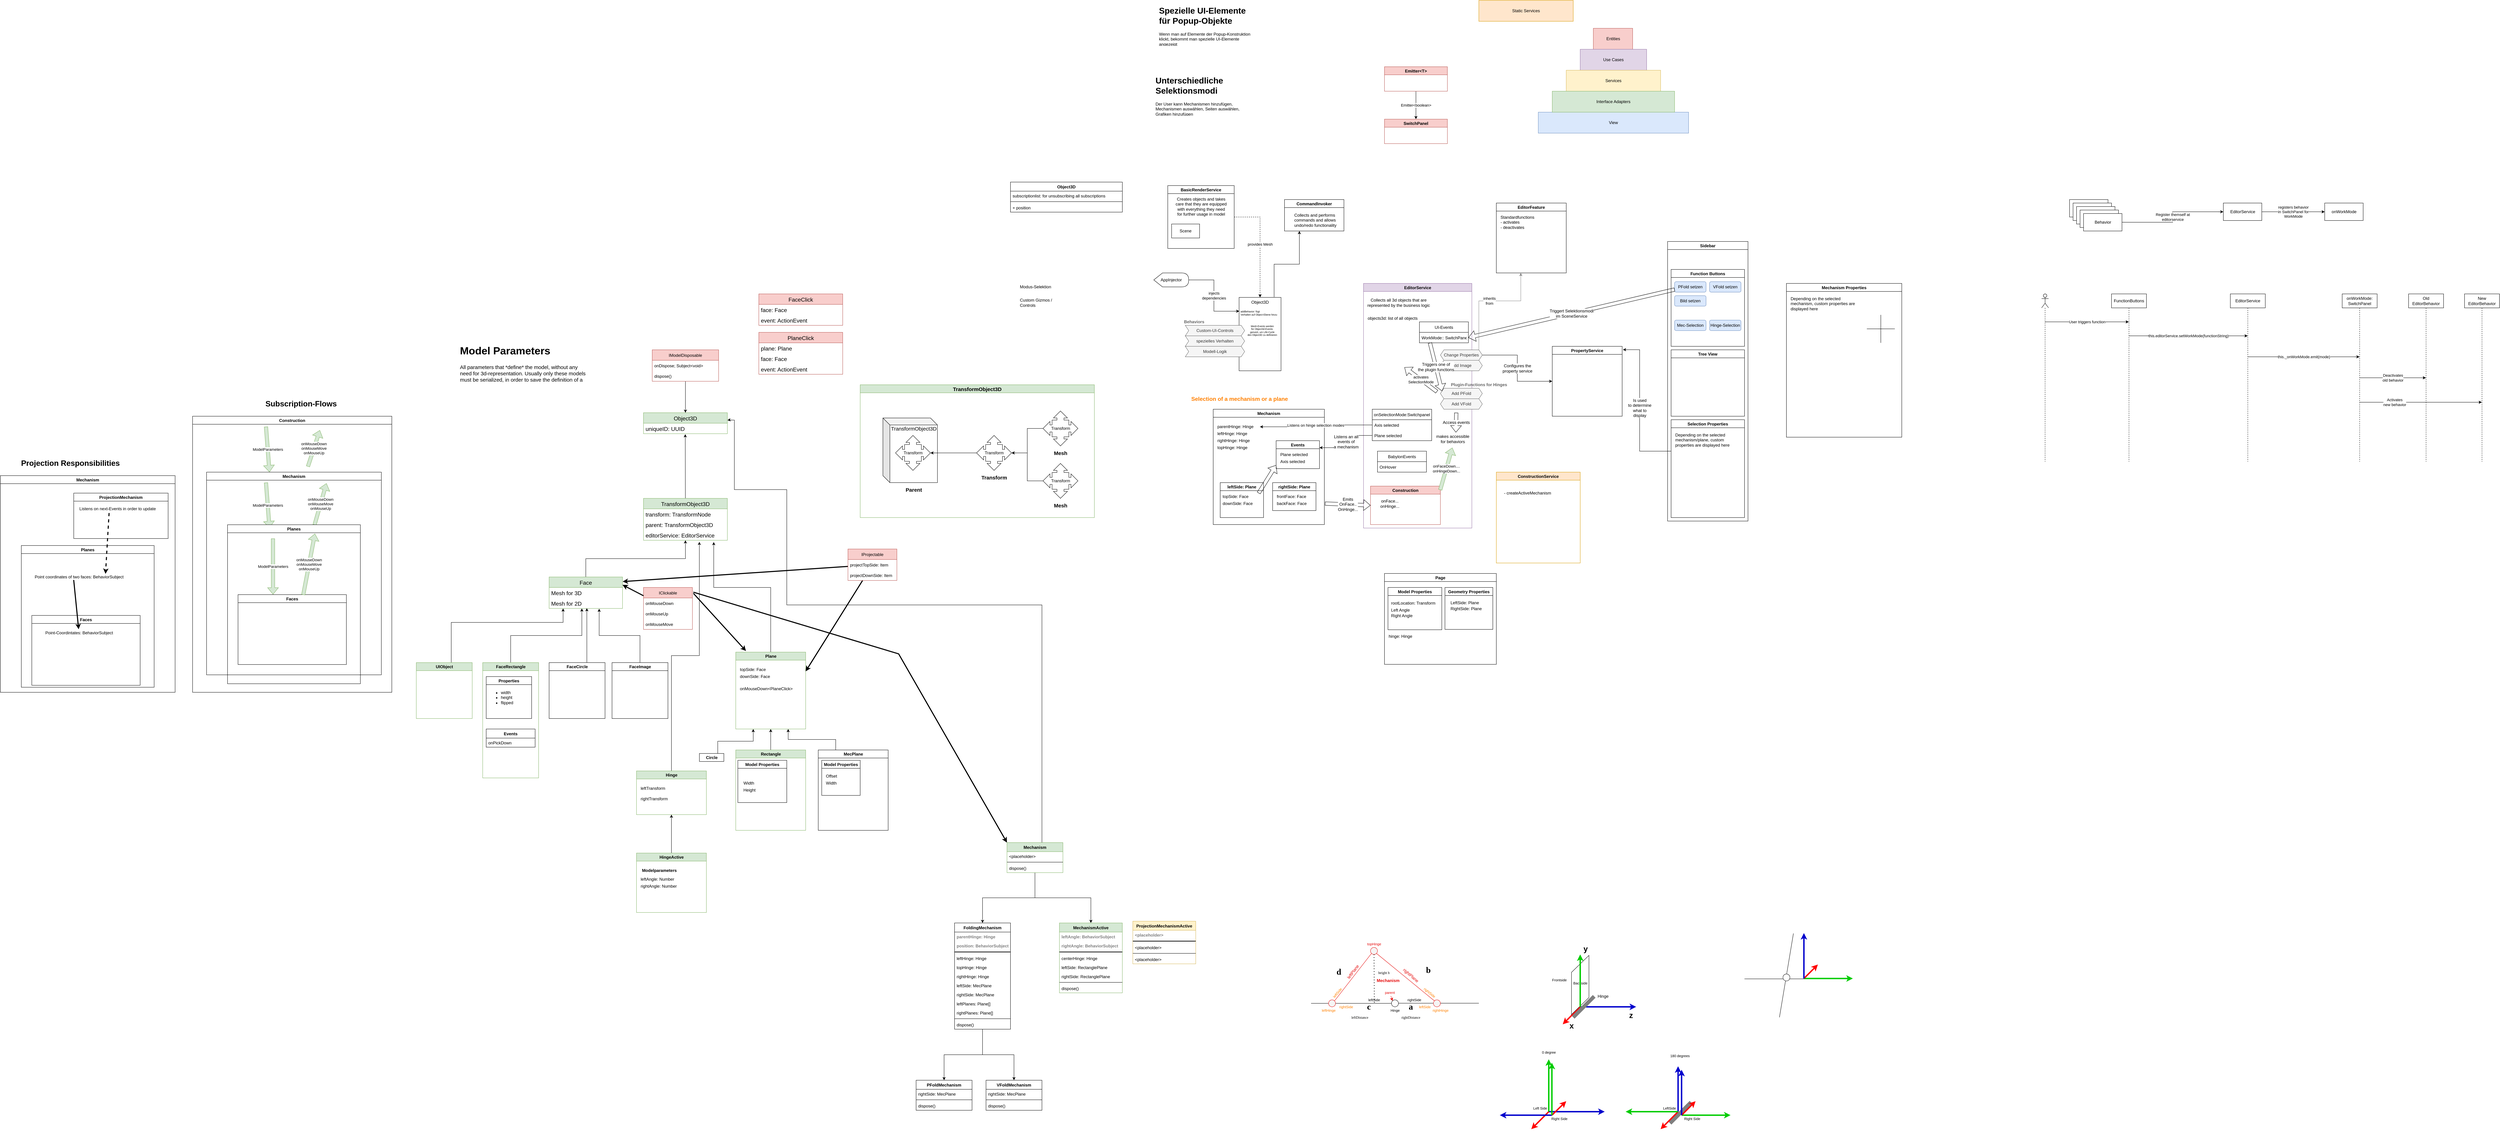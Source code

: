 <mxfile version="16.4.0" type="device"><diagram id="x8C7EC1SntKeoh5C8Yya" name="Seite-1"><mxGraphModel dx="4820" dy="1553" grid="1" gridSize="10" guides="1" tooltips="1" connect="1" arrows="1" fold="1" page="0" pageScale="1" pageWidth="827" pageHeight="1169" background="none" math="0" shadow="0"><root><mxCell id="0"/><mxCell id="1" parent="0"/><mxCell id="OjFW5hw__QrpouD3a588-48" value="" style="endArrow=none;html=1;rounded=1;fontColor=#808080;strokeWidth=11;strokeColor=#808080;" parent="1" edge="1"><mxGeometry width="50" height="50" relative="1" as="geometry"><mxPoint x="1517" y="2733.0" as="sourcePoint"/><mxPoint x="1577" y="2673" as="targetPoint"/></mxGeometry></mxCell><mxCell id="SB4XpjzKyrPllUwrVhyq-10" value="injects&lt;br&gt;dependencies" style="edgeStyle=orthogonalEdgeStyle;rounded=0;orthogonalLoop=1;jettySize=auto;html=1;entryX=0.006;entryY=0.188;entryDx=0;entryDy=0;exitX=1;exitY=0.5;exitDx=0;exitDy=0;exitPerimeter=0;entryPerimeter=0;" parent="1" source="GXqksI_5f42qqamiwKpD-1" target="SB4XpjzKyrPllUwrVhyq-9" edge="1"><mxGeometry relative="1" as="geometry"><mxPoint x="154" y="330" as="sourcePoint"/></mxGeometry></mxCell><mxCell id="SB4XpjzKyrPllUwrVhyq-14" value="provides Mesh" style="edgeStyle=orthogonalEdgeStyle;rounded=0;orthogonalLoop=1;jettySize=auto;html=1;dashed=1;" parent="1" source="SB4XpjzKyrPllUwrVhyq-2" target="SB4XpjzKyrPllUwrVhyq-9" edge="1"><mxGeometry relative="1" as="geometry"/></mxCell><mxCell id="SB4XpjzKyrPllUwrVhyq-2" value="BasicRenderService" style="swimlane;" parent="1" vertex="1"><mxGeometry x="80" y="50" width="190" height="180" as="geometry"><mxRectangle x="20" y="360" width="130" height="23" as="alternateBounds"/></mxGeometry></mxCell><mxCell id="SB4XpjzKyrPllUwrVhyq-12" value="Scene" style="rounded=0;whiteSpace=wrap;html=1;" parent="SB4XpjzKyrPllUwrVhyq-2" vertex="1"><mxGeometry x="11" y="110" width="80" height="40" as="geometry"/></mxCell><mxCell id="JH_VfaOhjDRfwwizOgO4-1" value="Creates objects and takes&lt;br&gt;care that they are equipped&lt;br&gt;with everything they need&lt;br&gt;for further usage in model" style="text;html=1;align=center;verticalAlign=middle;resizable=0;points=[];autosize=1;strokeColor=none;fillColor=none;" parent="SB4XpjzKyrPllUwrVhyq-2" vertex="1"><mxGeometry x="15" y="30" width="160" height="60" as="geometry"/></mxCell><mxCell id="GXqksI_5f42qqamiwKpD-4" style="edgeStyle=orthogonalEdgeStyle;rounded=0;orthogonalLoop=1;jettySize=auto;html=1;exitX=0.835;exitY=-0.005;exitDx=0;exitDy=0;entryX=0.25;entryY=1;entryDx=0;entryDy=0;exitPerimeter=0;" parent="1" source="SB4XpjzKyrPllUwrVhyq-9" target="GXqksI_5f42qqamiwKpD-2" edge="1"><mxGeometry relative="1" as="geometry"><mxPoint x="480" y="180" as="targetPoint"/></mxGeometry></mxCell><mxCell id="SB4XpjzKyrPllUwrVhyq-9" value="Object3D" style="rounded=0;whiteSpace=wrap;html=1;verticalAlign=top;" parent="1" vertex="1"><mxGeometry x="284" y="370" width="120" height="210" as="geometry"/></mxCell><mxCell id="SB4XpjzKyrPllUwrVhyq-15" value="EditorService" style="swimlane;fillColor=#e1d5e7;strokeColor=#9673a6;" parent="1" vertex="1"><mxGeometry x="640" y="330" width="310" height="700" as="geometry"><mxRectangle x="650" y="320" width="110" height="23" as="alternateBounds"/></mxGeometry></mxCell><mxCell id="9v5aGtKGS1VJyJrH9RXH-1" value="Collects all 3d objects that are&lt;br&gt;represented by the business logic&lt;br&gt;" style="text;html=1;align=center;verticalAlign=middle;resizable=0;points=[];autosize=1;strokeColor=none;fillColor=none;" parent="SB4XpjzKyrPllUwrVhyq-15" vertex="1"><mxGeometry x="5" y="40" width="190" height="30" as="geometry"/></mxCell><mxCell id="9v5aGtKGS1VJyJrH9RXH-2" value="objects3d: list of all objects" style="text;html=1;align=left;verticalAlign=middle;resizable=0;points=[];autosize=1;strokeColor=none;fillColor=none;" parent="SB4XpjzKyrPllUwrVhyq-15" vertex="1"><mxGeometry x="10" y="90" width="160" height="20" as="geometry"/></mxCell><mxCell id="Rs3RuRyoxJyOCO3Yy1rD-8" value="UI-Events" style="swimlane;fontStyle=0;childLayout=stackLayout;horizontal=1;startSize=30;horizontalStack=0;resizeParent=1;resizeParentMax=0;resizeLast=0;collapsible=1;marginBottom=0;" parent="SB4XpjzKyrPllUwrVhyq-15" vertex="1"><mxGeometry x="160" y="110" width="140" height="60" as="geometry"><mxRectangle x="20" y="125" width="70" height="30" as="alternateBounds"/></mxGeometry></mxCell><mxCell id="Rs3RuRyoxJyOCO3Yy1rD-9" value="WorkMode:: SwitchPanel" style="text;strokeColor=none;fillColor=none;align=left;verticalAlign=middle;spacingLeft=4;spacingRight=4;overflow=hidden;points=[[0,0.5],[1,0.5]];portConstraint=eastwest;rotatable=0;" parent="Rs3RuRyoxJyOCO3Yy1rD-8" vertex="1"><mxGeometry y="30" width="140" height="30" as="geometry"/></mxCell><mxCell id="Rs3RuRyoxJyOCO3Yy1rD-60" value="onSelectionMode:Switchpanel" style="swimlane;fontStyle=0;childLayout=stackLayout;horizontal=1;startSize=30;horizontalStack=0;resizeParent=1;resizeParentMax=0;resizeLast=0;collapsible=1;marginBottom=0;" parent="SB4XpjzKyrPllUwrVhyq-15" vertex="1"><mxGeometry x="25" y="360" width="170" height="90" as="geometry"><mxRectangle x="20" y="125" width="70" height="30" as="alternateBounds"/></mxGeometry></mxCell><mxCell id="Rs3RuRyoxJyOCO3Yy1rD-62" value="Axis selected" style="text;strokeColor=none;fillColor=none;align=left;verticalAlign=middle;spacingLeft=4;spacingRight=4;overflow=hidden;points=[[0,0.5],[1,0.5]];portConstraint=eastwest;rotatable=0;" parent="Rs3RuRyoxJyOCO3Yy1rD-60" vertex="1"><mxGeometry y="30" width="170" height="30" as="geometry"/></mxCell><mxCell id="Rs3RuRyoxJyOCO3Yy1rD-61" value="Plane selected" style="text;strokeColor=none;fillColor=none;align=left;verticalAlign=middle;spacingLeft=4;spacingRight=4;overflow=hidden;points=[[0,0.5],[1,0.5]];portConstraint=eastwest;rotatable=0;" parent="Rs3RuRyoxJyOCO3Yy1rD-60" vertex="1"><mxGeometry y="60" width="170" height="30" as="geometry"/></mxCell><mxCell id="OjFW5hw__QrpouD3a588-49" value="BabylonEvents" style="swimlane;fontStyle=0;childLayout=stackLayout;horizontal=1;startSize=30;horizontalStack=0;resizeParent=1;resizeParentMax=0;resizeLast=0;collapsible=1;marginBottom=0;" parent="SB4XpjzKyrPllUwrVhyq-15" vertex="1"><mxGeometry x="40" y="480" width="140" height="60" as="geometry"><mxRectangle x="20" y="125" width="70" height="30" as="alternateBounds"/></mxGeometry></mxCell><mxCell id="OjFW5hw__QrpouD3a588-50" value="OnHover" style="text;strokeColor=none;fillColor=none;align=left;verticalAlign=middle;spacingLeft=4;spacingRight=4;overflow=hidden;points=[[0,0.5],[1,0.5]];portConstraint=eastwest;rotatable=0;" parent="OjFW5hw__QrpouD3a588-49" vertex="1"><mxGeometry y="30" width="140" height="30" as="geometry"/></mxCell><mxCell id="Iip4Ndn95KkuIYbudHFw-3" value="Construction" style="swimlane;fillColor=#f8cecc;strokeColor=#b85450;" parent="SB4XpjzKyrPllUwrVhyq-15" vertex="1"><mxGeometry x="20" y="580" width="200" height="110" as="geometry"/></mxCell><mxCell id="npAoh57w4kLRsX-vhi1z-7" value="onFace...&lt;br&gt;onHinge..." style="text;html=1;align=center;verticalAlign=middle;resizable=0;points=[];autosize=1;strokeColor=none;fillColor=none;" parent="Iip4Ndn95KkuIYbudHFw-3" vertex="1"><mxGeometry x="20" y="35" width="70" height="30" as="geometry"/></mxCell><mxCell id="ZM-dHOJmCM22DFWPHbiT-10" value="activates&lt;br&gt;SelectionMode" style="shape=flexArrow;endArrow=classic;html=1;rounded=0;entryX=0.975;entryY=1;entryDx=0;entryDy=0;entryPerimeter=0;" parent="SB4XpjzKyrPllUwrVhyq-15" edge="1"><mxGeometry width="50" height="50" relative="1" as="geometry"><mxPoint x="210" y="310" as="sourcePoint"/><mxPoint x="117.25" y="240" as="targetPoint"/></mxGeometry></mxCell><mxCell id="npAoh57w4kLRsX-vhi1z-4" value="onFaceDown....&lt;br&gt;onHingeDown..." style="shape=flexArrow;endArrow=classic;html=1;rounded=0;exitX=0.997;exitY=0.099;exitDx=0;exitDy=0;fillColor=#d5e8d4;strokeColor=#82b366;exitPerimeter=0;" parent="SB4XpjzKyrPllUwrVhyq-15" source="Iip4Ndn95KkuIYbudHFw-3" edge="1"><mxGeometry width="50" height="50" relative="1" as="geometry"><mxPoint x="220" y="573.955" as="sourcePoint"/><mxPoint x="254.1" y="470" as="targetPoint"/></mxGeometry></mxCell><mxCell id="npAoh57w4kLRsX-vhi1z-5" value="makes accessible&lt;br&gt;for behaviors" style="text;html=1;align=center;verticalAlign=middle;resizable=0;points=[];autosize=1;strokeColor=none;fillColor=none;" parent="SB4XpjzKyrPllUwrVhyq-15" vertex="1"><mxGeometry x="200" y="430" width="110" height="30" as="geometry"/></mxCell><mxCell id="npAoh57w4kLRsX-vhi1z-6" value="Access events" style="shape=flexArrow;endArrow=classic;html=1;rounded=0;fontSize=12;fontColor=#000000;entryX=0.585;entryY=-0.124;entryDx=0;entryDy=0;entryPerimeter=0;" parent="SB4XpjzKyrPllUwrVhyq-15" target="npAoh57w4kLRsX-vhi1z-5" edge="1"><mxGeometry width="50" height="50" relative="1" as="geometry"><mxPoint x="265.38" y="370" as="sourcePoint"/><mxPoint x="299.995" y="508.077" as="targetPoint"/></mxGeometry></mxCell><mxCell id="OX0KNIsw70KvWBqBSf4D-1" value="Object3D" style="swimlane;fontStyle=1;align=center;verticalAlign=top;childLayout=stackLayout;horizontal=1;startSize=26;horizontalStack=0;resizeParent=1;resizeParentMax=0;resizeLast=0;collapsible=1;marginBottom=0;" parent="1" vertex="1"><mxGeometry x="-370" y="40" width="320" height="86" as="geometry"/></mxCell><mxCell id="OX0KNIsw70KvWBqBSf4D-2" value="subscriptionlist: for unsubscribing all subscriptions" style="text;strokeColor=none;fillColor=none;align=left;verticalAlign=top;spacingLeft=4;spacingRight=4;overflow=hidden;rotatable=0;points=[[0,0.5],[1,0.5]];portConstraint=eastwest;" parent="OX0KNIsw70KvWBqBSf4D-1" vertex="1"><mxGeometry y="26" width="320" height="26" as="geometry"/></mxCell><mxCell id="OX0KNIsw70KvWBqBSf4D-3" value="" style="line;strokeWidth=1;fillColor=none;align=left;verticalAlign=middle;spacingTop=-1;spacingLeft=3;spacingRight=3;rotatable=0;labelPosition=right;points=[];portConstraint=eastwest;" parent="OX0KNIsw70KvWBqBSf4D-1" vertex="1"><mxGeometry y="52" width="320" height="8" as="geometry"/></mxCell><mxCell id="OX0KNIsw70KvWBqBSf4D-4" value="+ position" style="text;strokeColor=none;fillColor=none;align=left;verticalAlign=top;spacingLeft=4;spacingRight=4;overflow=hidden;rotatable=0;points=[[0,0.5],[1,0.5]];portConstraint=eastwest;" parent="OX0KNIsw70KvWBqBSf4D-1" vertex="1"><mxGeometry y="60" width="320" height="26" as="geometry"/></mxCell><mxCell id="GXqksI_5f42qqamiwKpD-1" value="AppInjector" style="shape=display;whiteSpace=wrap;html=1;" parent="1" vertex="1"><mxGeometry x="40" y="300" width="100" height="40" as="geometry"/></mxCell><mxCell id="GXqksI_5f42qqamiwKpD-2" value="CommandInvoker" style="swimlane;" parent="1" vertex="1"><mxGeometry x="414" y="90" width="170" height="90" as="geometry"/></mxCell><mxCell id="GXqksI_5f42qqamiwKpD-3" value="Collects and performs commands and allows undo/redo functionality" style="text;html=1;strokeColor=none;fillColor=none;align=left;verticalAlign=top;whiteSpace=wrap;rounded=0;" parent="GXqksI_5f42qqamiwKpD-2" vertex="1"><mxGeometry x="26" y="31" width="130" height="50" as="geometry"/></mxCell><mxCell id="GXqksI_5f42qqamiwKpD-5" value="Modus-Selektion" style="text;html=1;align=left;verticalAlign=middle;resizable=0;points=[];autosize=1;strokeColor=none;fillColor=none;" parent="1" vertex="1"><mxGeometry x="-345" y="330" width="110" height="20" as="geometry"/></mxCell><mxCell id="GXqksI_5f42qqamiwKpD-6" value="Custom Gizmos / Controls" style="text;html=1;strokeColor=none;fillColor=none;align=left;verticalAlign=middle;whiteSpace=wrap;rounded=0;" parent="1" vertex="1"><mxGeometry x="-345" y="370" width="130" height="30" as="geometry"/></mxCell><mxCell id="9v5aGtKGS1VJyJrH9RXH-10" value="&lt;div style=&quot;text-align: left; font-size: 7px;&quot;&gt;&lt;span style=&quot;font-size: 7px;&quot;&gt;addBehavior: fügt&lt;/span&gt;&lt;/div&gt;&lt;div style=&quot;text-align: left; font-size: 7px;&quot;&gt;&lt;span style=&quot;font-size: 7px;&quot;&gt;Verhalten auf Object-Ebene hinzu&lt;/span&gt;&lt;/div&gt;" style="text;html=1;align=center;verticalAlign=middle;resizable=0;points=[];autosize=1;strokeColor=none;fillColor=none;fontSize=7;" parent="1" vertex="1"><mxGeometry x="280" y="405" width="120" height="20" as="geometry"/></mxCell><mxCell id="9v5aGtKGS1VJyJrH9RXH-12" value="Custom-UI-Controls" style="shape=step;perimeter=stepPerimeter;whiteSpace=wrap;html=1;fixedSize=1;fontSize=12;fillColor=#f5f5f5;fontColor=#333333;strokeColor=#666666;size=10.0;" parent="1" vertex="1"><mxGeometry x="130" y="450" width="170" height="30" as="geometry"/></mxCell><mxCell id="9v5aGtKGS1VJyJrH9RXH-14" value="spezielles Verhalten" style="shape=step;perimeter=stepPerimeter;whiteSpace=wrap;html=1;fixedSize=1;fontSize=12;fillColor=#f5f5f5;fontColor=#333333;strokeColor=#666666;size=10.0;" parent="1" vertex="1"><mxGeometry x="130" y="480" width="170" height="30" as="geometry"/></mxCell><mxCell id="9v5aGtKGS1VJyJrH9RXH-15" value="Modell-Logik" style="shape=step;perimeter=stepPerimeter;whiteSpace=wrap;html=1;fixedSize=1;fontSize=12;fillColor=#f5f5f5;fontColor=#333333;strokeColor=#666666;size=10.0;" parent="1" vertex="1"><mxGeometry x="130" y="510" width="170" height="30" as="geometry"/></mxCell><mxCell id="9v5aGtKGS1VJyJrH9RXH-16" value="Mesh-Events werden&lt;br style=&quot;font-size: 7px;&quot;&gt;für Object3d-Events&amp;nbsp;&lt;br style=&quot;font-size: 7px;&quot;&gt;genutzt, um Life-Cycle&lt;br style=&quot;font-size: 7px;&quot;&gt;des Object3D zu definieren" style="text;html=1;align=center;verticalAlign=middle;resizable=0;points=[];autosize=1;strokeColor=none;fillColor=none;fontSize=7;" parent="1" vertex="1"><mxGeometry x="300" y="445" width="100" height="40" as="geometry"/></mxCell><mxCell id="9v5aGtKGS1VJyJrH9RXH-17" value="Behaviors" style="text;html=1;align=center;verticalAlign=middle;resizable=0;points=[];autosize=1;strokeColor=none;fillColor=none;fontSize=12;fontStyle=1;fontColor=#666666;" parent="1" vertex="1"><mxGeometry x="120" y="430" width="70" height="20" as="geometry"/></mxCell><mxCell id="Rs3RuRyoxJyOCO3Yy1rD-1" value="Sidebar" style="swimlane;" parent="1" vertex="1"><mxGeometry x="1510" y="210" width="230" height="800" as="geometry"><mxRectangle x="1090" y="320" width="40" height="23" as="alternateBounds"/></mxGeometry></mxCell><mxCell id="Rs3RuRyoxJyOCO3Yy1rD-12" value="Function Buttons" style="swimlane;" parent="Rs3RuRyoxJyOCO3Yy1rD-1" vertex="1"><mxGeometry x="10" y="80" width="210" height="220" as="geometry"/></mxCell><mxCell id="Rs3RuRyoxJyOCO3Yy1rD-2" value="PFold setzen" style="rounded=1;whiteSpace=wrap;html=1;fillColor=#dae8fc;strokeColor=#6c8ebf;" parent="Rs3RuRyoxJyOCO3Yy1rD-12" vertex="1"><mxGeometry x="10" y="35" width="90" height="30" as="geometry"/></mxCell><mxCell id="Rs3RuRyoxJyOCO3Yy1rD-3" value="VFold setzen" style="rounded=1;whiteSpace=wrap;html=1;fillColor=#dae8fc;strokeColor=#6c8ebf;" parent="Rs3RuRyoxJyOCO3Yy1rD-12" vertex="1"><mxGeometry x="110" y="35" width="90" height="30" as="geometry"/></mxCell><mxCell id="Rs3RuRyoxJyOCO3Yy1rD-4" value="Bild setzen" style="rounded=1;whiteSpace=wrap;html=1;fillColor=#dae8fc;strokeColor=#6c8ebf;" parent="Rs3RuRyoxJyOCO3Yy1rD-12" vertex="1"><mxGeometry x="10" y="75" width="90" height="30" as="geometry"/></mxCell><mxCell id="Rs3RuRyoxJyOCO3Yy1rD-5" value="Mec-Selection" style="rounded=1;whiteSpace=wrap;html=1;fillColor=#dae8fc;strokeColor=#6c8ebf;" parent="Rs3RuRyoxJyOCO3Yy1rD-12" vertex="1"><mxGeometry x="10" y="145" width="90" height="30" as="geometry"/></mxCell><mxCell id="Rs3RuRyoxJyOCO3Yy1rD-6" value="Hinge-Selection" style="rounded=1;whiteSpace=wrap;html=1;fillColor=#dae8fc;strokeColor=#6c8ebf;" parent="Rs3RuRyoxJyOCO3Yy1rD-12" vertex="1"><mxGeometry x="110" y="145" width="90" height="30" as="geometry"/></mxCell><mxCell id="Rs3RuRyoxJyOCO3Yy1rD-14" value="Selection Properties" style="swimlane;" parent="Rs3RuRyoxJyOCO3Yy1rD-1" vertex="1"><mxGeometry x="10" y="510" width="210" height="280" as="geometry"/></mxCell><mxCell id="Rs3RuRyoxJyOCO3Yy1rD-20" value="Depending on the selected mechanism/plane, custom properties are displayed here" style="text;html=1;strokeColor=none;fillColor=none;align=left;verticalAlign=top;whiteSpace=wrap;rounded=0;" parent="Rs3RuRyoxJyOCO3Yy1rD-14" vertex="1"><mxGeometry x="10" y="30" width="190" height="250" as="geometry"/></mxCell><mxCell id="tzo5ygitqwWMbjpR-gn9-1" value="Tree View" style="swimlane;" parent="Rs3RuRyoxJyOCO3Yy1rD-1" vertex="1"><mxGeometry x="10" y="310" width="210" height="190" as="geometry"/></mxCell><mxCell id="Rs3RuRyoxJyOCO3Yy1rD-7" value="Triggert Selektionsmodi&lt;br&gt;im SceneService" style="shape=flexArrow;endArrow=classic;html=1;rounded=0;fontSize=12;fontColor=#000000;exitX=0;exitY=0.75;exitDx=0;exitDy=0;entryX=1;entryY=0.5;entryDx=0;entryDy=0;" parent="1" source="Rs3RuRyoxJyOCO3Yy1rD-2" target="Rs3RuRyoxJyOCO3Yy1rD-9" edge="1"><mxGeometry width="50" height="50" relative="1" as="geometry"><mxPoint x="1000.0" y="430.0" as="sourcePoint"/><mxPoint x="850" y="430" as="targetPoint"/></mxGeometry></mxCell><mxCell id="Rs3RuRyoxJyOCO3Yy1rD-23" value="Mechanism" style="swimlane;" parent="1" vertex="1"><mxGeometry x="210" y="690" width="318" height="330" as="geometry"/></mxCell><mxCell id="Rs3RuRyoxJyOCO3Yy1rD-30" value="leftSide: Plane" style="swimlane;" parent="Rs3RuRyoxJyOCO3Yy1rD-23" vertex="1"><mxGeometry x="20" y="210" width="124" height="100" as="geometry"/></mxCell><mxCell id="Rs3RuRyoxJyOCO3Yy1rD-35" value="topSide: Face" style="text;html=1;align=left;verticalAlign=middle;resizable=0;points=[];autosize=1;strokeColor=none;fillColor=none;" parent="Rs3RuRyoxJyOCO3Yy1rD-30" vertex="1"><mxGeometry x="5" y="30" width="90" height="20" as="geometry"/></mxCell><mxCell id="Rs3RuRyoxJyOCO3Yy1rD-36" value="downSide: Face" style="text;html=1;align=left;verticalAlign=middle;resizable=0;points=[];autosize=1;strokeColor=none;fillColor=none;" parent="Rs3RuRyoxJyOCO3Yy1rD-30" vertex="1"><mxGeometry x="5" y="50" width="100" height="20" as="geometry"/></mxCell><mxCell id="Rs3RuRyoxJyOCO3Yy1rD-31" value="rightSide: Plane" style="swimlane;" parent="Rs3RuRyoxJyOCO3Yy1rD-23" vertex="1"><mxGeometry x="170" y="210" width="124" height="80" as="geometry"/></mxCell><mxCell id="Rs3RuRyoxJyOCO3Yy1rD-37" value="frontFace: Face" style="text;html=1;align=left;verticalAlign=middle;resizable=0;points=[];autosize=1;strokeColor=none;fillColor=none;" parent="Rs3RuRyoxJyOCO3Yy1rD-31" vertex="1"><mxGeometry x="10" y="30" width="100" height="20" as="geometry"/></mxCell><mxCell id="Rs3RuRyoxJyOCO3Yy1rD-38" value="backFace: Face" style="text;html=1;align=left;verticalAlign=middle;resizable=0;points=[];autosize=1;strokeColor=none;fillColor=none;" parent="Rs3RuRyoxJyOCO3Yy1rD-31" vertex="1"><mxGeometry x="10" y="50" width="100" height="20" as="geometry"/></mxCell><mxCell id="Rs3RuRyoxJyOCO3Yy1rD-33" value="parentHinge: Hinge" style="text;html=1;align=left;verticalAlign=middle;resizable=0;points=[];autosize=1;strokeColor=none;fillColor=none;" parent="Rs3RuRyoxJyOCO3Yy1rD-23" vertex="1"><mxGeometry x="10" y="40" width="120" height="20" as="geometry"/></mxCell><mxCell id="Rs3RuRyoxJyOCO3Yy1rD-39" value="leftHinge: Hinge" style="text;html=1;align=left;verticalAlign=middle;resizable=0;points=[];autosize=1;strokeColor=none;fillColor=none;" parent="Rs3RuRyoxJyOCO3Yy1rD-23" vertex="1"><mxGeometry x="10" y="60" width="100" height="20" as="geometry"/></mxCell><mxCell id="Rs3RuRyoxJyOCO3Yy1rD-40" value="rightHinge: Hinge" style="text;html=1;align=left;verticalAlign=middle;resizable=0;points=[];autosize=1;strokeColor=none;fillColor=none;" parent="Rs3RuRyoxJyOCO3Yy1rD-23" vertex="1"><mxGeometry x="10" y="80" width="110" height="20" as="geometry"/></mxCell><mxCell id="Rs3RuRyoxJyOCO3Yy1rD-41" value="topHinge: Hinge" style="text;html=1;align=left;verticalAlign=middle;resizable=0;points=[];autosize=1;strokeColor=none;fillColor=none;" parent="Rs3RuRyoxJyOCO3Yy1rD-23" vertex="1"><mxGeometry x="10" y="100" width="100" height="20" as="geometry"/></mxCell><mxCell id="Rs3RuRyoxJyOCO3Yy1rD-42" value="" style="shape=flexArrow;endArrow=classic;html=1;rounded=0;fontSize=16;fontColor=#FF8000;" parent="Rs3RuRyoxJyOCO3Yy1rD-23" edge="1"><mxGeometry width="50" height="50" relative="1" as="geometry"><mxPoint x="130" y="240" as="sourcePoint"/><mxPoint x="180" y="160" as="targetPoint"/></mxGeometry></mxCell><mxCell id="Rs3RuRyoxJyOCO3Yy1rD-43" value="Events" style="swimlane;" parent="Rs3RuRyoxJyOCO3Yy1rD-23" vertex="1"><mxGeometry x="180" y="90" width="124" height="80" as="geometry"/></mxCell><mxCell id="Rs3RuRyoxJyOCO3Yy1rD-44" value="Plane selected" style="text;html=1;align=left;verticalAlign=middle;resizable=0;points=[];autosize=1;strokeColor=none;fillColor=none;" parent="Rs3RuRyoxJyOCO3Yy1rD-43" vertex="1"><mxGeometry x="10" y="30" width="90" height="20" as="geometry"/></mxCell><mxCell id="Rs3RuRyoxJyOCO3Yy1rD-45" value="Axis selected" style="text;html=1;align=left;verticalAlign=middle;resizable=0;points=[];autosize=1;strokeColor=none;fillColor=none;" parent="Rs3RuRyoxJyOCO3Yy1rD-43" vertex="1"><mxGeometry x="10" y="50" width="90" height="20" as="geometry"/></mxCell><mxCell id="Rs3RuRyoxJyOCO3Yy1rD-34" value="Selection of a mechanism or a plane" style="text;html=1;align=center;verticalAlign=middle;resizable=0;points=[];autosize=1;strokeColor=none;fillColor=none;fontStyle=1;fontSize=16;fontColor=#FF8000;" parent="1" vertex="1"><mxGeometry x="140" y="650" width="290" height="20" as="geometry"/></mxCell><mxCell id="Rs3RuRyoxJyOCO3Yy1rD-57" value="" style="edgeStyle=orthogonalEdgeStyle;rounded=0;orthogonalLoop=1;jettySize=auto;html=1;fontSize=16;fontColor=#000000;exitX=0.5;exitY=0;exitDx=0;exitDy=0;" parent="1" source="Rs3RuRyoxJyOCO3Yy1rD-49" target="Rs3RuRyoxJyOCO3Yy1rD-53" edge="1"><mxGeometry relative="1" as="geometry"/></mxCell><mxCell id="Rs3RuRyoxJyOCO3Yy1rD-49" value="Face" style="swimlane;fontStyle=0;childLayout=stackLayout;horizontal=1;startSize=30;horizontalStack=0;resizeParent=1;resizeParentMax=0;resizeLast=0;collapsible=1;marginBottom=0;fontSize=16;fillColor=#d5e8d4;strokeColor=#82b366;" parent="1" vertex="1"><mxGeometry x="-1690" y="1170" width="210" height="90" as="geometry"/></mxCell><mxCell id="Rs3RuRyoxJyOCO3Yy1rD-50" value="Mesh for 3D" style="text;strokeColor=none;fillColor=none;align=left;verticalAlign=middle;spacingLeft=4;spacingRight=4;overflow=hidden;points=[[0,0.5],[1,0.5]];portConstraint=eastwest;rotatable=0;fontSize=16;fontColor=#000000;" parent="Rs3RuRyoxJyOCO3Yy1rD-49" vertex="1"><mxGeometry y="30" width="210" height="30" as="geometry"/></mxCell><mxCell id="Rs3RuRyoxJyOCO3Yy1rD-51" value="Mesh for 2D" style="text;strokeColor=none;fillColor=none;align=left;verticalAlign=middle;spacingLeft=4;spacingRight=4;overflow=hidden;points=[[0,0.5],[1,0.5]];portConstraint=eastwest;rotatable=0;fontSize=16;fontColor=#000000;" parent="Rs3RuRyoxJyOCO3Yy1rD-49" vertex="1"><mxGeometry y="60" width="210" height="30" as="geometry"/></mxCell><mxCell id="qUF00yEmzz3zuaPKfHZy-35" style="rounded=0;orthogonalLoop=1;jettySize=auto;html=1;fontSize=10;fontColor=#FF8000;strokeColor=#000000;entryX=0.498;entryY=1.048;entryDx=0;entryDy=0;entryPerimeter=0;" parent="1" source="Rs3RuRyoxJyOCO3Yy1rD-53" target="qUF00yEmzz3zuaPKfHZy-33" edge="1"><mxGeometry relative="1" as="geometry"><mxPoint x="-1300" y="865" as="targetPoint"/></mxGeometry></mxCell><mxCell id="Rs3RuRyoxJyOCO3Yy1rD-53" value="TransformObject3D" style="swimlane;fontStyle=0;childLayout=stackLayout;horizontal=1;startSize=30;horizontalStack=0;resizeParent=1;resizeParentMax=0;resizeLast=0;collapsible=1;marginBottom=0;fontSize=16;fillColor=#d5e8d4;strokeColor=#82b366;" parent="1" vertex="1"><mxGeometry x="-1420" y="945" width="240" height="120" as="geometry"/></mxCell><mxCell id="Rs3RuRyoxJyOCO3Yy1rD-54" value="transform: TransformNode" style="text;strokeColor=none;fillColor=none;align=left;verticalAlign=middle;spacingLeft=4;spacingRight=4;overflow=hidden;points=[[0,0.5],[1,0.5]];portConstraint=eastwest;rotatable=0;fontSize=16;fontColor=#000000;" parent="Rs3RuRyoxJyOCO3Yy1rD-53" vertex="1"><mxGeometry y="30" width="240" height="30" as="geometry"/></mxCell><mxCell id="qUF00yEmzz3zuaPKfHZy-36" value="parent: TransformObject3D" style="text;strokeColor=none;fillColor=none;align=left;verticalAlign=middle;spacingLeft=4;spacingRight=4;overflow=hidden;points=[[0,0.5],[1,0.5]];portConstraint=eastwest;rotatable=0;fontSize=16;fontColor=#000000;" parent="Rs3RuRyoxJyOCO3Yy1rD-53" vertex="1"><mxGeometry y="60" width="240" height="30" as="geometry"/></mxCell><mxCell id="ZM-dHOJmCM22DFWPHbiT-9" value="editorService: EditorService" style="text;strokeColor=none;fillColor=none;align=left;verticalAlign=middle;spacingLeft=4;spacingRight=4;overflow=hidden;points=[[0,0.5],[1,0.5]];portConstraint=eastwest;rotatable=0;fontSize=16;fontColor=#000000;" parent="Rs3RuRyoxJyOCO3Yy1rD-53" vertex="1"><mxGeometry y="90" width="240" height="30" as="geometry"/></mxCell><mxCell id="Rs3RuRyoxJyOCO3Yy1rD-59" value="Emits &lt;br&gt;OnFace..&lt;br&gt;OnHinge...&lt;br&gt;" style="shape=flexArrow;endArrow=classic;html=1;rounded=0;fontSize=12;fontColor=#000000;entryX=0;entryY=0.5;entryDx=0;entryDy=0;" parent="1" target="Iip4Ndn95KkuIYbudHFw-3" edge="1"><mxGeometry width="50" height="50" relative="1" as="geometry"><mxPoint x="530" y="960" as="sourcePoint"/><mxPoint x="640" y="620" as="targetPoint"/></mxGeometry></mxCell><mxCell id="Rs3RuRyoxJyOCO3Yy1rD-64" value="Listens an all&lt;br&gt;events of&lt;br&gt;a mechanism" style="edgeStyle=orthogonalEdgeStyle;rounded=0;orthogonalLoop=1;jettySize=auto;html=1;entryX=1;entryY=0.25;entryDx=0;entryDy=0;fontSize=12;fontColor=#000000;exitX=0;exitY=0.5;exitDx=0;exitDy=0;" parent="1" source="Rs3RuRyoxJyOCO3Yy1rD-61" target="Rs3RuRyoxJyOCO3Yy1rD-43" edge="1"><mxGeometry relative="1" as="geometry"/></mxCell><mxCell id="Rs3RuRyoxJyOCO3Yy1rD-66" value="Add PFold" style="shape=hexagon;perimeter=hexagonPerimeter2;whiteSpace=wrap;html=1;fixedSize=1;fontSize=12;fontColor=#333333;fillColor=#f5f5f5;strokeColor=#666666;size=10;" parent="1" vertex="1"><mxGeometry x="860" y="630" width="120" height="30" as="geometry"/></mxCell><mxCell id="Rs3RuRyoxJyOCO3Yy1rD-68" value="Add VFold" style="shape=hexagon;perimeter=hexagonPerimeter2;whiteSpace=wrap;html=1;fixedSize=1;fontSize=12;fontColor=#333333;fillColor=#f5f5f5;strokeColor=#666666;size=10;" parent="1" vertex="1"><mxGeometry x="860" y="660" width="120" height="30" as="geometry"/></mxCell><mxCell id="Rs3RuRyoxJyOCO3Yy1rD-69" value="Plugin-Functions for Hinges" style="text;html=1;align=center;verticalAlign=middle;resizable=0;points=[];autosize=1;strokeColor=none;fillColor=none;fontSize=12;fontStyle=1;fontColor=#666666;" parent="1" vertex="1"><mxGeometry x="880" y="610" width="180" height="20" as="geometry"/></mxCell><mxCell id="Rs3RuRyoxJyOCO3Yy1rD-70" value="Add Image" style="shape=hexagon;perimeter=hexagonPerimeter2;whiteSpace=wrap;html=1;fixedSize=1;fontSize=12;fontColor=#333333;fillColor=#f5f5f5;strokeColor=#666666;size=10;" parent="1" vertex="1"><mxGeometry x="860" y="550" width="120" height="30" as="geometry"/></mxCell><mxCell id="Rs3RuRyoxJyOCO3Yy1rD-73" value="Configures the&lt;br&gt;property service" style="edgeStyle=orthogonalEdgeStyle;rounded=0;orthogonalLoop=1;jettySize=auto;html=1;entryX=0;entryY=0.5;entryDx=0;entryDy=0;fontSize=12;fontColor=#000000;" parent="1" source="Rs3RuRyoxJyOCO3Yy1rD-71" target="Rs3RuRyoxJyOCO3Yy1rD-72" edge="1"><mxGeometry relative="1" as="geometry"/></mxCell><mxCell id="vhL8BwFh2pO-GFaBNtLR-16" value="inherits&lt;br&gt;from" style="edgeStyle=orthogonalEdgeStyle;rounded=0;orthogonalLoop=1;jettySize=auto;html=1;strokeColor=#878787;" parent="1" source="Rs3RuRyoxJyOCO3Yy1rD-71" edge="1"><mxGeometry relative="1" as="geometry"><mxPoint x="1090" y="300" as="targetPoint"/><Array as="points"><mxPoint x="970" y="380"/><mxPoint x="1090" y="380"/></Array></mxGeometry></mxCell><mxCell id="Rs3RuRyoxJyOCO3Yy1rD-71" value="Change Properties" style="shape=hexagon;perimeter=hexagonPerimeter2;whiteSpace=wrap;html=1;fixedSize=1;fontSize=12;fontColor=#333333;fillColor=#f5f5f5;strokeColor=#666666;size=10;" parent="1" vertex="1"><mxGeometry x="860" y="520" width="120" height="30" as="geometry"/></mxCell><mxCell id="Rs3RuRyoxJyOCO3Yy1rD-72" value="PropertyService" style="swimlane;fontSize=12;fontColor=#000000;" parent="1" vertex="1"><mxGeometry x="1180" y="510" width="200" height="200" as="geometry"/></mxCell><mxCell id="Rs3RuRyoxJyOCO3Yy1rD-74" value="Is used&lt;br&gt;to determine&lt;br&gt;what to&lt;br&gt;display" style="edgeStyle=orthogonalEdgeStyle;rounded=0;orthogonalLoop=1;jettySize=auto;html=1;entryX=1.011;entryY=0.048;entryDx=0;entryDy=0;entryPerimeter=0;fontSize=12;fontColor=#000000;" parent="1" source="Rs3RuRyoxJyOCO3Yy1rD-14" target="Rs3RuRyoxJyOCO3Yy1rD-72" edge="1"><mxGeometry relative="1" as="geometry"><Array as="points"><mxPoint x="1430" y="810"/><mxPoint x="1430" y="520"/></Array></mxGeometry></mxCell><mxCell id="XP7HlW42PQD9rm4XuGTC-1" value="Triggers one of&lt;br&gt;the plugin functions" style="shape=flexArrow;endArrow=classic;html=1;rounded=0;fontSize=12;fontColor=#000000;entryX=0;entryY=0.25;entryDx=0;entryDy=0;" parent="1" target="Rs3RuRyoxJyOCO3Yy1rD-66" edge="1"><mxGeometry width="50" height="50" relative="1" as="geometry"><mxPoint x="830" y="500" as="sourcePoint"/><mxPoint x="850" y="630" as="targetPoint"/></mxGeometry></mxCell><mxCell id="XP7HlW42PQD9rm4XuGTC-2" value="Page" style="swimlane;" parent="1" vertex="1"><mxGeometry x="700" y="1160" width="320" height="260" as="geometry"/></mxCell><mxCell id="XP7HlW42PQD9rm4XuGTC-3" value="hinge: Hinge" style="text;html=1;align=left;verticalAlign=middle;resizable=0;points=[];autosize=1;strokeColor=none;fillColor=none;" parent="XP7HlW42PQD9rm4XuGTC-2" vertex="1"><mxGeometry x="10" y="170" width="80" height="20" as="geometry"/></mxCell><mxCell id="XP7HlW42PQD9rm4XuGTC-7" value="Model Properties" style="swimlane;" parent="XP7HlW42PQD9rm4XuGTC-2" vertex="1"><mxGeometry x="10" y="40" width="154" height="121" as="geometry"/></mxCell><mxCell id="XP7HlW42PQD9rm4XuGTC-8" value="rootLocation: Transform" style="text;html=1;align=left;verticalAlign=top;resizable=0;points=[];autosize=1;strokeColor=none;fillColor=none;" parent="XP7HlW42PQD9rm4XuGTC-7" vertex="1"><mxGeometry x="7" y="30.5" width="140" height="20" as="geometry"/></mxCell><mxCell id="XP7HlW42PQD9rm4XuGTC-9" value="Left Angle" style="text;html=1;align=left;verticalAlign=top;resizable=0;points=[];autosize=1;strokeColor=none;fillColor=none;" parent="XP7HlW42PQD9rm4XuGTC-7" vertex="1"><mxGeometry x="7" y="50.5" width="70" height="20" as="geometry"/></mxCell><mxCell id="XP7HlW42PQD9rm4XuGTC-12" value="Right Angle" style="text;html=1;align=left;verticalAlign=middle;resizable=0;points=[];autosize=1;strokeColor=none;fillColor=none;" parent="XP7HlW42PQD9rm4XuGTC-7" vertex="1"><mxGeometry x="7" y="70.5" width="80" height="20" as="geometry"/></mxCell><mxCell id="XP7HlW42PQD9rm4XuGTC-13" value="Geometry Properties" style="swimlane;" parent="XP7HlW42PQD9rm4XuGTC-2" vertex="1"><mxGeometry x="173" y="40" width="137" height="120" as="geometry"/></mxCell><mxCell id="XP7HlW42PQD9rm4XuGTC-15" value="LeftSide: Plane" style="text;html=1;align=left;verticalAlign=top;resizable=0;points=[];autosize=1;strokeColor=none;fillColor=none;" parent="XP7HlW42PQD9rm4XuGTC-13" vertex="1"><mxGeometry x="14" y="30" width="100" height="20" as="geometry"/></mxCell><mxCell id="XP7HlW42PQD9rm4XuGTC-16" value="RightSide: Plane" style="text;html=1;align=left;verticalAlign=middle;resizable=0;points=[];autosize=1;strokeColor=none;fillColor=none;" parent="XP7HlW42PQD9rm4XuGTC-13" vertex="1"><mxGeometry x="14" y="50.5" width="100" height="20" as="geometry"/></mxCell><mxCell id="lNEiEO4XuIgD7ySPEMnv-6" style="edgeStyle=orthogonalEdgeStyle;rounded=0;orthogonalLoop=1;jettySize=auto;html=1;exitX=0.5;exitY=0;exitDx=0;exitDy=0;" parent="1" source="XP7HlW42PQD9rm4XuGTC-17" edge="1"><mxGeometry relative="1" as="geometry"><Array as="points"><mxPoint x="-1056" y="1200"/><mxPoint x="-1219" y="1200"/></Array><mxPoint x="-1219" y="1070" as="targetPoint"/></mxGeometry></mxCell><mxCell id="XP7HlW42PQD9rm4XuGTC-17" value="Plane" style="swimlane;fillColor=#d5e8d4;html=1;strokeColor=#82b366;" parent="1" vertex="1"><mxGeometry x="-1156" y="1385" width="200" height="220" as="geometry"/></mxCell><mxCell id="XP7HlW42PQD9rm4XuGTC-18" value="topSide: Face" style="text;html=1;align=left;verticalAlign=middle;resizable=0;points=[];autosize=1;strokeColor=none;fillColor=none;" parent="XP7HlW42PQD9rm4XuGTC-17" vertex="1"><mxGeometry x="10" y="40" width="90" height="20" as="geometry"/></mxCell><mxCell id="XP7HlW42PQD9rm4XuGTC-19" value="downSide: Face" style="text;html=1;align=left;verticalAlign=middle;resizable=0;points=[];autosize=1;strokeColor=none;fillColor=none;" parent="XP7HlW42PQD9rm4XuGTC-17" vertex="1"><mxGeometry x="10" y="60" width="100" height="20" as="geometry"/></mxCell><mxCell id="3BkLtHYEvR9lMg3qrAwM-6" value="onMouseDown&amp;lt;PlaneClick&amp;gt;" style="text;html=1;align=left;verticalAlign=middle;resizable=0;points=[];autosize=1;strokeColor=none;fillColor=none;" parent="XP7HlW42PQD9rm4XuGTC-17" vertex="1"><mxGeometry x="10" y="95" width="170" height="20" as="geometry"/></mxCell><mxCell id="XP7HlW42PQD9rm4XuGTC-29" style="edgeStyle=orthogonalEdgeStyle;rounded=0;orthogonalLoop=1;jettySize=auto;html=1;entryX=0.5;entryY=1;entryDx=0;entryDy=0;" parent="1" source="XP7HlW42PQD9rm4XuGTC-20" target="XP7HlW42PQD9rm4XuGTC-17" edge="1"><mxGeometry relative="1" as="geometry"/></mxCell><mxCell id="XP7HlW42PQD9rm4XuGTC-20" value="Rectangle" style="swimlane;fillColor=#d5e8d4;html=1;strokeColor=#82b366;" parent="1" vertex="1"><mxGeometry x="-1156" y="1665" width="200" height="230" as="geometry"/></mxCell><mxCell id="XP7HlW42PQD9rm4XuGTC-23" value="Model Properties" style="swimlane;" parent="XP7HlW42PQD9rm4XuGTC-20" vertex="1"><mxGeometry x="6" y="29.5" width="140" height="121" as="geometry"/></mxCell><mxCell id="XP7HlW42PQD9rm4XuGTC-25" value="Width" style="text;html=1;align=left;verticalAlign=top;resizable=0;points=[];autosize=1;strokeColor=none;fillColor=none;" parent="XP7HlW42PQD9rm4XuGTC-23" vertex="1"><mxGeometry x="14" y="51" width="50" height="20" as="geometry"/></mxCell><mxCell id="XP7HlW42PQD9rm4XuGTC-27" value="Height" style="text;html=1;align=left;verticalAlign=top;resizable=0;points=[];autosize=1;strokeColor=none;fillColor=none;" parent="XP7HlW42PQD9rm4XuGTC-23" vertex="1"><mxGeometry x="14" y="71" width="50" height="20" as="geometry"/></mxCell><mxCell id="XP7HlW42PQD9rm4XuGTC-32" style="edgeStyle=orthogonalEdgeStyle;rounded=0;orthogonalLoop=1;jettySize=auto;html=1;exitX=0.75;exitY=0;exitDx=0;exitDy=0;entryX=0.25;entryY=1;entryDx=0;entryDy=0;" parent="1" source="XP7HlW42PQD9rm4XuGTC-30" target="XP7HlW42PQD9rm4XuGTC-17" edge="1"><mxGeometry relative="1" as="geometry"/></mxCell><mxCell id="XP7HlW42PQD9rm4XuGTC-30" value="Circle" style="swimlane;fillColor=none;gradientColor=none;html=1;" parent="1" vertex="1" collapsed="1"><mxGeometry x="-1260" y="1675" width="70" height="23" as="geometry"><mxRectangle x="-300" y="1390" width="200" height="230" as="alternateBounds"/></mxGeometry></mxCell><mxCell id="lNEiEO4XuIgD7ySPEMnv-3" style="edgeStyle=orthogonalEdgeStyle;rounded=0;orthogonalLoop=1;jettySize=auto;html=1;entryX=0.446;entryY=1;entryDx=0;entryDy=0;entryPerimeter=0;" parent="1" source="XP7HlW42PQD9rm4XuGTC-33" target="Rs3RuRyoxJyOCO3Yy1rD-51" edge="1"><mxGeometry relative="1" as="geometry"><mxPoint x="-1592.98" y="1290.3" as="targetPoint"/></mxGeometry></mxCell><mxCell id="XP7HlW42PQD9rm4XuGTC-33" value="FaceRectangle" style="swimlane;fillColor=#d5e8d4;html=1;strokeColor=#82b366;" parent="1" vertex="1"><mxGeometry x="-1880" y="1415" width="160" height="330" as="geometry"><mxRectangle x="-790" y="1140" width="120" height="23" as="alternateBounds"/></mxGeometry></mxCell><mxCell id="iNmdUEGV4uB_oUZ_4Rq4-2" value="Properties" style="swimlane;" parent="XP7HlW42PQD9rm4XuGTC-33" vertex="1"><mxGeometry x="10" y="40" width="130" height="120" as="geometry"/></mxCell><mxCell id="iNmdUEGV4uB_oUZ_4Rq4-1" value="&lt;ul&gt;&lt;li&gt;width&lt;/li&gt;&lt;li&gt;height&lt;/li&gt;&lt;li&gt;flipped&lt;/li&gt;&lt;/ul&gt;" style="text;html=1;align=left;verticalAlign=middle;resizable=0;points=[];autosize=1;strokeColor=none;fillColor=none;" parent="iNmdUEGV4uB_oUZ_4Rq4-2" vertex="1"><mxGeometry y="25" width="90" height="70" as="geometry"/></mxCell><mxCell id="wJpjpCF_D8xwtf2-3nk4-18" value="Events" style="swimlane;fontStyle=1;childLayout=stackLayout;horizontal=1;startSize=26;fillColor=none;horizontalStack=0;resizeParent=1;resizeParentMax=0;resizeLast=0;collapsible=1;marginBottom=0;" parent="XP7HlW42PQD9rm4XuGTC-33" vertex="1"><mxGeometry x="10" y="190" width="140" height="52" as="geometry"/></mxCell><mxCell id="wJpjpCF_D8xwtf2-3nk4-19" value="onPickDown" style="text;strokeColor=none;fillColor=none;align=left;verticalAlign=top;spacingLeft=4;spacingRight=4;overflow=hidden;rotatable=0;points=[[0,0.5],[1,0.5]];portConstraint=eastwest;" parent="wJpjpCF_D8xwtf2-3nk4-18" vertex="1"><mxGeometry y="26" width="140" height="26" as="geometry"/></mxCell><mxCell id="XP7HlW42PQD9rm4XuGTC-35" style="edgeStyle=orthogonalEdgeStyle;rounded=0;orthogonalLoop=1;jettySize=auto;html=1;exitX=0.25;exitY=0;exitDx=0;exitDy=0;entryX=0.75;entryY=1;entryDx=0;entryDy=0;" parent="1" source="XP7HlW42PQD9rm4XuGTC-34" target="XP7HlW42PQD9rm4XuGTC-17" edge="1"><mxGeometry relative="1" as="geometry"><mxPoint x="-990" y="1605" as="targetPoint"/></mxGeometry></mxCell><mxCell id="XP7HlW42PQD9rm4XuGTC-34" value="MecPlane" style="swimlane;fillColor=none;gradientColor=none;html=1;" parent="1" vertex="1"><mxGeometry x="-920" y="1665" width="200" height="230" as="geometry"/></mxCell><mxCell id="XP7HlW42PQD9rm4XuGTC-36" value="Model Properties" style="swimlane;" parent="XP7HlW42PQD9rm4XuGTC-34" vertex="1"><mxGeometry x="10" y="29.5" width="110" height="100.5" as="geometry"/></mxCell><mxCell id="XP7HlW42PQD9rm4XuGTC-38" value="Width" style="text;html=1;align=left;verticalAlign=top;resizable=0;points=[];autosize=1;strokeColor=none;fillColor=none;" parent="XP7HlW42PQD9rm4XuGTC-36" vertex="1"><mxGeometry x="10" y="51" width="50" height="20" as="geometry"/></mxCell><mxCell id="XP7HlW42PQD9rm4XuGTC-40" value="Offset" style="text;html=1;align=left;verticalAlign=top;resizable=0;points=[];autosize=1;strokeColor=none;fillColor=none;" parent="XP7HlW42PQD9rm4XuGTC-36" vertex="1"><mxGeometry x="10" y="31" width="50" height="20" as="geometry"/></mxCell><mxCell id="lNEiEO4XuIgD7ySPEMnv-4" style="edgeStyle=orthogonalEdgeStyle;rounded=0;orthogonalLoop=1;jettySize=auto;html=1;entryX=0.514;entryY=0.973;entryDx=0;entryDy=0;entryPerimeter=0;" parent="1" source="lNEiEO4XuIgD7ySPEMnv-1" target="Rs3RuRyoxJyOCO3Yy1rD-51" edge="1"><mxGeometry relative="1" as="geometry"><mxPoint x="-1585" y="1290" as="targetPoint"/><Array as="points"><mxPoint x="-1582" y="1380"/><mxPoint x="-1582" y="1380"/></Array></mxGeometry></mxCell><mxCell id="lNEiEO4XuIgD7ySPEMnv-1" value="FaceCircle" style="swimlane;fillColor=none;gradientColor=none;html=1;" parent="1" vertex="1"><mxGeometry x="-1690" y="1415" width="160" height="160" as="geometry"/></mxCell><mxCell id="lNEiEO4XuIgD7ySPEMnv-5" style="edgeStyle=orthogonalEdgeStyle;rounded=0;orthogonalLoop=1;jettySize=auto;html=1;entryX=0.682;entryY=1.027;entryDx=0;entryDy=0;entryPerimeter=0;" parent="1" source="lNEiEO4XuIgD7ySPEMnv-2" target="Rs3RuRyoxJyOCO3Yy1rD-51" edge="1"><mxGeometry relative="1" as="geometry"><mxPoint x="-1543.63" y="1290.3" as="targetPoint"/></mxGeometry></mxCell><mxCell id="lNEiEO4XuIgD7ySPEMnv-2" value="FaceImage" style="swimlane;fillColor=none;gradientColor=none;html=1;" parent="1" vertex="1"><mxGeometry x="-1510" y="1415" width="160" height="160" as="geometry"/></mxCell><mxCell id="qUF00yEmzz3zuaPKfHZy-7" style="edgeStyle=orthogonalEdgeStyle;rounded=0;orthogonalLoop=1;jettySize=auto;html=1;entryX=0.666;entryY=1.148;entryDx=0;entryDy=0;entryPerimeter=0;" parent="1" source="qUF00yEmzz3zuaPKfHZy-1" target="ZM-dHOJmCM22DFWPHbiT-9" edge="1"><mxGeometry relative="1" as="geometry"><mxPoint x="-1250" y="1070" as="targetPoint"/><Array as="points"><mxPoint x="-1340" y="1395"/><mxPoint x="-1260" y="1395"/></Array></mxGeometry></mxCell><mxCell id="qUF00yEmzz3zuaPKfHZy-1" value="Hinge" style="swimlane;html=1;fillColor=#d5e8d4;strokeColor=#82b366;" parent="1" vertex="1"><mxGeometry x="-1440" y="1725" width="200" height="125" as="geometry"/></mxCell><mxCell id="qUF00yEmzz3zuaPKfHZy-3" value="leftTransform" style="text;html=1;align=left;verticalAlign=middle;resizable=0;points=[];autosize=1;strokeColor=none;fillColor=none;" parent="qUF00yEmzz3zuaPKfHZy-1" vertex="1"><mxGeometry x="10" y="40" width="90" height="20" as="geometry"/></mxCell><mxCell id="CTVOirBM0tuuAFONXJV7-29" value="rightTransform" style="text;html=1;align=left;verticalAlign=middle;resizable=0;points=[];autosize=1;strokeColor=none;fillColor=none;" parent="qUF00yEmzz3zuaPKfHZy-1" vertex="1"><mxGeometry x="10" y="70" width="90" height="20" as="geometry"/></mxCell><mxCell id="qUF00yEmzz3zuaPKfHZy-9" value="" style="ellipse;whiteSpace=wrap;html=1;aspect=fixed;" parent="1" vertex="1"><mxGeometry x="720" y="2380" width="20" height="20" as="geometry"/></mxCell><mxCell id="qUF00yEmzz3zuaPKfHZy-10" value="" style="endArrow=none;html=1;rounded=0;entryX=0;entryY=0.5;entryDx=0;entryDy=0;" parent="1" target="qUF00yEmzz3zuaPKfHZy-9" edge="1"><mxGeometry width="50" height="50" relative="1" as="geometry"><mxPoint x="490" y="2390" as="sourcePoint"/><mxPoint x="520" y="2350" as="targetPoint"/></mxGeometry></mxCell><mxCell id="qUF00yEmzz3zuaPKfHZy-11" value="" style="endArrow=none;html=1;rounded=0;entryX=0;entryY=0.5;entryDx=0;entryDy=0;" parent="1" edge="1"><mxGeometry width="50" height="50" relative="1" as="geometry"><mxPoint x="740" y="2389.58" as="sourcePoint"/><mxPoint x="970" y="2389.58" as="targetPoint"/></mxGeometry></mxCell><mxCell id="qUF00yEmzz3zuaPKfHZy-12" value="" style="ellipse;whiteSpace=wrap;html=1;aspect=fixed;fillColor=#f5f5f5;fontColor=#333333;strokeColor=#E60909;" parent="1" vertex="1"><mxGeometry x="540" y="2380" width="20" height="20" as="geometry"/></mxCell><mxCell id="qUF00yEmzz3zuaPKfHZy-13" value="" style="ellipse;whiteSpace=wrap;html=1;aspect=fixed;fillColor=#f5f5f5;fontColor=#333333;strokeColor=#E60909;" parent="1" vertex="1"><mxGeometry x="840" y="2380" width="20" height="20" as="geometry"/></mxCell><mxCell id="qUF00yEmzz3zuaPKfHZy-14" value="" style="ellipse;whiteSpace=wrap;html=1;aspect=fixed;fillColor=#f5f5f5;fontColor=#333333;strokeColor=#E60909;" parent="1" vertex="1"><mxGeometry x="660" y="2230" width="20" height="20" as="geometry"/></mxCell><mxCell id="qUF00yEmzz3zuaPKfHZy-15" value="" style="endArrow=none;html=1;rounded=0;exitX=1;exitY=0;exitDx=0;exitDy=0;entryX=0;entryY=1;entryDx=0;entryDy=0;strokeColor=#E60909;" parent="1" source="qUF00yEmzz3zuaPKfHZy-12" target="qUF00yEmzz3zuaPKfHZy-14" edge="1"><mxGeometry width="50" height="50" relative="1" as="geometry"><mxPoint x="580" y="2380" as="sourcePoint"/><mxPoint x="630" y="2330" as="targetPoint"/></mxGeometry></mxCell><mxCell id="qUF00yEmzz3zuaPKfHZy-16" value="" style="endArrow=none;html=1;rounded=0;exitX=0;exitY=0;exitDx=0;exitDy=0;entryX=1;entryY=1;entryDx=0;entryDy=0;strokeColor=#E60909;" parent="1" source="qUF00yEmzz3zuaPKfHZy-13" target="qUF00yEmzz3zuaPKfHZy-14" edge="1"><mxGeometry width="50" height="50" relative="1" as="geometry"><mxPoint x="567.071" y="2392.929" as="sourcePoint"/><mxPoint x="672.929" y="2257.071" as="targetPoint"/></mxGeometry></mxCell><mxCell id="qUF00yEmzz3zuaPKfHZy-17" value="leftPlane" style="text;html=1;align=center;verticalAlign=middle;resizable=0;points=[];autosize=1;strokeColor=none;fillColor=none;rotation=-52.8;fontColor=#E60909;" parent="1" vertex="1"><mxGeometry x="580" y="2290" width="60" height="20" as="geometry"/></mxCell><mxCell id="qUF00yEmzz3zuaPKfHZy-18" value="rightPlane" style="text;html=1;align=center;verticalAlign=middle;resizable=0;points=[];autosize=1;strokeColor=none;fillColor=none;rotation=41;fontColor=#E60909;" parent="1" vertex="1"><mxGeometry x="740" y="2300" width="70" height="20" as="geometry"/></mxCell><mxCell id="qUF00yEmzz3zuaPKfHZy-19" value="Mechanism" style="text;html=1;align=center;verticalAlign=middle;resizable=0;points=[];autosize=1;strokeColor=none;fillColor=none;fontColor=#E60909;fontStyle=1" parent="1" vertex="1"><mxGeometry x="670" y="2315" width="80" height="20" as="geometry"/></mxCell><mxCell id="qUF00yEmzz3zuaPKfHZy-21" style="rounded=0;orthogonalLoop=1;jettySize=auto;html=1;entryX=0;entryY=0;entryDx=0;entryDy=0;fontSize=10;fontColor=#E60909;strokeColor=#E60909;" parent="1" source="qUF00yEmzz3zuaPKfHZy-20" target="qUF00yEmzz3zuaPKfHZy-9" edge="1"><mxGeometry relative="1" as="geometry"/></mxCell><mxCell id="qUF00yEmzz3zuaPKfHZy-20" value="parent" style="text;html=1;align=center;verticalAlign=middle;resizable=0;points=[];autosize=1;strokeColor=none;fillColor=none;fontColor=#E60909;fontSize=10;" parent="1" vertex="1"><mxGeometry x="695" y="2349" width="40" height="20" as="geometry"/></mxCell><mxCell id="qUF00yEmzz3zuaPKfHZy-22" value="leftHinge" style="text;html=1;align=center;verticalAlign=middle;resizable=0;points=[];autosize=1;strokeColor=none;fillColor=none;fontSize=10;fontColor=#FF8000;" parent="1" vertex="1"><mxGeometry x="515" y="2400" width="50" height="20" as="geometry"/></mxCell><mxCell id="qUF00yEmzz3zuaPKfHZy-23" value="rightHinge" style="text;html=1;align=center;verticalAlign=middle;resizable=0;points=[];autosize=1;strokeColor=none;fillColor=none;fontSize=10;fontColor=#FF8000;" parent="1" vertex="1"><mxGeometry x="830" y="2400" width="60" height="20" as="geometry"/></mxCell><mxCell id="qUF00yEmzz3zuaPKfHZy-24" value="topHinge" style="text;html=1;align=center;verticalAlign=middle;resizable=0;points=[];autosize=1;strokeColor=none;fillColor=none;fontSize=10;fontColor=#E60909;" parent="1" vertex="1"><mxGeometry x="640" y="2210" width="60" height="20" as="geometry"/></mxCell><mxCell id="qUF00yEmzz3zuaPKfHZy-25" value="leftSide" style="text;html=1;align=center;verticalAlign=middle;resizable=0;points=[];autosize=1;strokeColor=none;fillColor=none;fontSize=10;fontColor=#000000;" parent="1" vertex="1"><mxGeometry x="645" y="2370" width="50" height="20" as="geometry"/></mxCell><mxCell id="qUF00yEmzz3zuaPKfHZy-26" value="rightSide" style="text;html=1;align=center;verticalAlign=middle;resizable=0;points=[];autosize=1;strokeColor=none;fillColor=none;fontSize=10;fontColor=#000000;" parent="1" vertex="1"><mxGeometry x="760" y="2370" width="50" height="20" as="geometry"/></mxCell><mxCell id="qUF00yEmzz3zuaPKfHZy-27" value="Hinge" style="text;html=1;align=center;verticalAlign=middle;resizable=0;points=[];autosize=1;strokeColor=none;fillColor=none;fontSize=10;fontColor=#000000;" parent="1" vertex="1"><mxGeometry x="710" y="2400" width="40" height="20" as="geometry"/></mxCell><mxCell id="qUF00yEmzz3zuaPKfHZy-28" value="rightSide" style="text;html=1;align=center;verticalAlign=middle;resizable=0;points=[];autosize=1;strokeColor=none;fillColor=none;fontSize=10;fontColor=#FF8000;" parent="1" vertex="1"><mxGeometry x="565" y="2390" width="50" height="20" as="geometry"/></mxCell><mxCell id="qUF00yEmzz3zuaPKfHZy-29" value="leftSide" style="text;html=1;align=center;verticalAlign=middle;resizable=0;points=[];autosize=1;strokeColor=none;fillColor=none;fontSize=10;fontColor=#FF8000;rotation=-50;" parent="1" vertex="1"><mxGeometry x="540" y="2350" width="50" height="20" as="geometry"/></mxCell><mxCell id="qUF00yEmzz3zuaPKfHZy-30" value="rightSide" style="text;html=1;align=center;verticalAlign=middle;resizable=0;points=[];autosize=1;strokeColor=none;fillColor=none;fontSize=10;fontColor=#FF8000;rotation=39.1;" parent="1" vertex="1"><mxGeometry x="804" y="2349" width="50" height="20" as="geometry"/></mxCell><mxCell id="qUF00yEmzz3zuaPKfHZy-31" value="leftSide" style="text;html=1;align=center;verticalAlign=middle;resizable=0;points=[];autosize=1;strokeColor=none;fillColor=none;fontSize=10;fontColor=#FF8000;rotation=0;" parent="1" vertex="1"><mxGeometry x="790" y="2390" width="50" height="20" as="geometry"/></mxCell><mxCell id="qUF00yEmzz3zuaPKfHZy-32" value="Object3D" style="swimlane;fontStyle=0;childLayout=stackLayout;horizontal=1;startSize=30;horizontalStack=0;resizeParent=1;resizeParentMax=0;resizeLast=0;collapsible=1;marginBottom=0;fontSize=16;fillColor=#d5e8d4;strokeColor=#82b366;" parent="1" vertex="1"><mxGeometry x="-1420" y="700" width="240" height="60" as="geometry"/></mxCell><mxCell id="qUF00yEmzz3zuaPKfHZy-33" value="uniqueID: UUID" style="text;strokeColor=none;fillColor=none;align=left;verticalAlign=middle;spacingLeft=4;spacingRight=4;overflow=hidden;points=[[0,0.5],[1,0.5]];portConstraint=eastwest;rotatable=0;fontSize=16;fontColor=#000000;" parent="qUF00yEmzz3zuaPKfHZy-32" vertex="1"><mxGeometry y="30" width="240" height="30" as="geometry"/></mxCell><mxCell id="CTVOirBM0tuuAFONXJV7-1" value="FaceClick" style="swimlane;fontStyle=0;childLayout=stackLayout;horizontal=1;startSize=30;horizontalStack=0;resizeParent=1;resizeParentMax=0;resizeLast=0;collapsible=1;marginBottom=0;fontSize=16;fillColor=#f8cecc;strokeColor=#b85450;" parent="1" vertex="1"><mxGeometry x="-1090" y="360" width="240" height="90" as="geometry"/></mxCell><mxCell id="CTVOirBM0tuuAFONXJV7-2" value="face: Face" style="text;strokeColor=none;fillColor=none;align=left;verticalAlign=middle;spacingLeft=4;spacingRight=4;overflow=hidden;points=[[0,0.5],[1,0.5]];portConstraint=eastwest;rotatable=0;fontSize=16;fontColor=#000000;" parent="CTVOirBM0tuuAFONXJV7-1" vertex="1"><mxGeometry y="30" width="240" height="30" as="geometry"/></mxCell><mxCell id="CTVOirBM0tuuAFONXJV7-3" value="event: ActionEvent" style="text;strokeColor=none;fillColor=none;align=left;verticalAlign=middle;spacingLeft=4;spacingRight=4;overflow=hidden;points=[[0,0.5],[1,0.5]];portConstraint=eastwest;rotatable=0;fontSize=16;fontColor=#000000;" parent="CTVOirBM0tuuAFONXJV7-1" vertex="1"><mxGeometry y="60" width="240" height="30" as="geometry"/></mxCell><mxCell id="CTVOirBM0tuuAFONXJV7-4" value="PlaneClick" style="swimlane;fontStyle=0;childLayout=stackLayout;horizontal=1;startSize=30;horizontalStack=0;resizeParent=1;resizeParentMax=0;resizeLast=0;collapsible=1;marginBottom=0;fontSize=16;fillColor=#f8cecc;strokeColor=#b85450;" parent="1" vertex="1"><mxGeometry x="-1090" y="470" width="240" height="120" as="geometry"/></mxCell><mxCell id="CTVOirBM0tuuAFONXJV7-7" value="plane: Plane" style="text;strokeColor=none;fillColor=none;align=left;verticalAlign=middle;spacingLeft=4;spacingRight=4;overflow=hidden;points=[[0,0.5],[1,0.5]];portConstraint=eastwest;rotatable=0;fontSize=16;fontColor=#000000;" parent="CTVOirBM0tuuAFONXJV7-4" vertex="1"><mxGeometry y="30" width="240" height="30" as="geometry"/></mxCell><mxCell id="CTVOirBM0tuuAFONXJV7-5" value="face: Face" style="text;strokeColor=none;fillColor=none;align=left;verticalAlign=middle;spacingLeft=4;spacingRight=4;overflow=hidden;points=[[0,0.5],[1,0.5]];portConstraint=eastwest;rotatable=0;fontSize=16;fontColor=#000000;" parent="CTVOirBM0tuuAFONXJV7-4" vertex="1"><mxGeometry y="60" width="240" height="30" as="geometry"/></mxCell><mxCell id="CTVOirBM0tuuAFONXJV7-6" value="event: ActionEvent" style="text;strokeColor=none;fillColor=none;align=left;verticalAlign=middle;spacingLeft=4;spacingRight=4;overflow=hidden;points=[[0,0.5],[1,0.5]];portConstraint=eastwest;rotatable=0;fontSize=16;fontColor=#000000;" parent="CTVOirBM0tuuAFONXJV7-4" vertex="1"><mxGeometry y="90" width="240" height="30" as="geometry"/></mxCell><mxCell id="CTVOirBM0tuuAFONXJV7-24" value="TransformObject3D" style="swimlane;fontSize=15;fillColor=#d5e8d4;strokeColor=#82b366;" parent="1" vertex="1"><mxGeometry x="-800" y="620" width="670" height="380" as="geometry"/></mxCell><mxCell id="CTVOirBM0tuuAFONXJV7-15" value="" style="shape=cube;whiteSpace=wrap;html=1;boundedLbl=1;backgroundOutline=1;darkOpacity=0.05;darkOpacity2=0.1;fontSize=15;size=20;" parent="CTVOirBM0tuuAFONXJV7-24" vertex="1"><mxGeometry x="65" y="95" width="156" height="185" as="geometry"/></mxCell><mxCell id="CTVOirBM0tuuAFONXJV7-9" value="Transform" style="html=1;shadow=0;dashed=0;align=center;verticalAlign=middle;shape=mxgraph.arrows2.calloutQuadArrow;dy=10;dx=20;notch=24;arrowHead=10;" parent="CTVOirBM0tuuAFONXJV7-24" vertex="1"><mxGeometry x="523" y="75" width="100" height="100" as="geometry"/></mxCell><mxCell id="CTVOirBM0tuuAFONXJV7-10" value="Mesh" style="text;html=1;align=center;verticalAlign=middle;resizable=0;points=[];autosize=1;strokeColor=none;fillColor=none;fontStyle=1;fontSize=15;" parent="CTVOirBM0tuuAFONXJV7-24" vertex="1"><mxGeometry x="548" y="185" width="50" height="20" as="geometry"/></mxCell><mxCell id="CTVOirBM0tuuAFONXJV7-12" value="Transform" style="html=1;shadow=0;dashed=0;align=center;verticalAlign=middle;shape=mxgraph.arrows2.calloutQuadArrow;dy=10;dx=20;notch=24;arrowHead=10;" parent="CTVOirBM0tuuAFONXJV7-24" vertex="1"><mxGeometry x="333" y="145" width="100" height="100" as="geometry"/></mxCell><mxCell id="CTVOirBM0tuuAFONXJV7-13" value="" style="edgeStyle=orthogonalEdgeStyle;rounded=0;orthogonalLoop=1;jettySize=auto;html=1;fontSize=15;" parent="CTVOirBM0tuuAFONXJV7-24" source="CTVOirBM0tuuAFONXJV7-9" target="CTVOirBM0tuuAFONXJV7-12" edge="1"><mxGeometry relative="1" as="geometry"/></mxCell><mxCell id="CTVOirBM0tuuAFONXJV7-14" value="Transform" style="text;html=1;align=center;verticalAlign=middle;resizable=0;points=[];autosize=1;strokeColor=none;fillColor=none;fontStyle=1;fontSize=15;" parent="CTVOirBM0tuuAFONXJV7-24" vertex="1"><mxGeometry x="338" y="255" width="90" height="20" as="geometry"/></mxCell><mxCell id="CTVOirBM0tuuAFONXJV7-16" value="Transform" style="html=1;shadow=0;dashed=0;align=center;verticalAlign=middle;shape=mxgraph.arrows2.calloutQuadArrow;dy=10;dx=20;notch=24;arrowHead=10;" parent="CTVOirBM0tuuAFONXJV7-24" vertex="1"><mxGeometry x="101" y="145" width="100" height="100" as="geometry"/></mxCell><mxCell id="CTVOirBM0tuuAFONXJV7-18" style="edgeStyle=orthogonalEdgeStyle;rounded=0;orthogonalLoop=1;jettySize=auto;html=1;entryX=1;entryY=0.5;entryDx=0;entryDy=0;entryPerimeter=0;fontSize=15;" parent="CTVOirBM0tuuAFONXJV7-24" source="CTVOirBM0tuuAFONXJV7-12" target="CTVOirBM0tuuAFONXJV7-16" edge="1"><mxGeometry relative="1" as="geometry"/></mxCell><mxCell id="CTVOirBM0tuuAFONXJV7-19" value="Parent" style="text;html=1;align=center;verticalAlign=middle;resizable=0;points=[];autosize=1;strokeColor=none;fillColor=none;fontStyle=1;fontSize=15;" parent="CTVOirBM0tuuAFONXJV7-24" vertex="1"><mxGeometry x="123" y="290" width="60" height="20" as="geometry"/></mxCell><mxCell id="CTVOirBM0tuuAFONXJV7-20" value="TransformObject3D" style="text;html=1;align=center;verticalAlign=middle;resizable=0;points=[];autosize=1;strokeColor=none;fillColor=none;fontSize=15;" parent="CTVOirBM0tuuAFONXJV7-24" vertex="1"><mxGeometry x="78" y="115" width="150" height="20" as="geometry"/></mxCell><mxCell id="CTVOirBM0tuuAFONXJV7-23" style="edgeStyle=orthogonalEdgeStyle;rounded=0;orthogonalLoop=1;jettySize=auto;html=1;entryX=1;entryY=0.5;entryDx=0;entryDy=0;entryPerimeter=0;fontSize=15;" parent="CTVOirBM0tuuAFONXJV7-24" source="CTVOirBM0tuuAFONXJV7-21" target="CTVOirBM0tuuAFONXJV7-12" edge="1"><mxGeometry relative="1" as="geometry"/></mxCell><mxCell id="CTVOirBM0tuuAFONXJV7-21" value="Transform" style="html=1;shadow=0;dashed=0;align=center;verticalAlign=middle;shape=mxgraph.arrows2.calloutQuadArrow;dy=10;dx=20;notch=24;arrowHead=10;" parent="CTVOirBM0tuuAFONXJV7-24" vertex="1"><mxGeometry x="523" y="225" width="100" height="100" as="geometry"/></mxCell><mxCell id="CTVOirBM0tuuAFONXJV7-22" value="Mesh" style="text;html=1;align=center;verticalAlign=middle;resizable=0;points=[];autosize=1;strokeColor=none;fillColor=none;fontStyle=1;fontSize=15;" parent="CTVOirBM0tuuAFONXJV7-24" vertex="1"><mxGeometry x="548" y="335" width="50" height="20" as="geometry"/></mxCell><mxCell id="CTVOirBM0tuuAFONXJV7-28" style="edgeStyle=orthogonalEdgeStyle;rounded=0;orthogonalLoop=1;jettySize=auto;html=1;entryX=0.5;entryY=1;entryDx=0;entryDy=0;fontSize=15;" parent="1" source="CTVOirBM0tuuAFONXJV7-26" target="qUF00yEmzz3zuaPKfHZy-1" edge="1"><mxGeometry relative="1" as="geometry"/></mxCell><mxCell id="CTVOirBM0tuuAFONXJV7-26" value="HingeActive" style="swimlane;html=1;fillColor=#d5e8d4;strokeColor=#82b366;" parent="1" vertex="1"><mxGeometry x="-1440" y="1960" width="200" height="170" as="geometry"/></mxCell><mxCell id="CTVOirBM0tuuAFONXJV7-31" value="leftAngle: Number" style="text;html=1;align=left;verticalAlign=middle;resizable=0;points=[];autosize=1;strokeColor=none;fillColor=none;" parent="CTVOirBM0tuuAFONXJV7-26" vertex="1"><mxGeometry x="10" y="65" width="110" height="20" as="geometry"/></mxCell><mxCell id="CTVOirBM0tuuAFONXJV7-32" value="rightAngle: Number" style="text;html=1;align=left;verticalAlign=middle;resizable=0;points=[];autosize=1;strokeColor=none;fillColor=none;" parent="CTVOirBM0tuuAFONXJV7-26" vertex="1"><mxGeometry x="10" y="85" width="120" height="20" as="geometry"/></mxCell><mxCell id="OjFW5hw__QrpouD3a588-1" value="Modelparameters" style="text;html=1;align=center;verticalAlign=middle;resizable=0;points=[];autosize=1;strokeColor=none;fillColor=none;fontStyle=1" parent="CTVOirBM0tuuAFONXJV7-26" vertex="1"><mxGeometry x="10" y="40" width="110" height="20" as="geometry"/></mxCell><mxCell id="CTVOirBM0tuuAFONXJV7-34" value="&lt;h1&gt;Model Parameters&lt;/h1&gt;&lt;p&gt;All parameters that *define* the model, without any need for 3d-representation. Usually only these models must be serialized, in order to save the definition of a popup construction.&lt;/p&gt;" style="text;html=1;strokeColor=none;fillColor=none;spacing=5;spacingTop=-20;whiteSpace=wrap;overflow=hidden;rounded=0;fontSize=15;" parent="1" vertex="1"><mxGeometry x="-1950" y="495" width="370" height="120" as="geometry"/></mxCell><mxCell id="CTVOirBM0tuuAFONXJV7-54" value="" style="endArrow=classic;html=1;rounded=0;fontSize=15;strokeColor=#0000CC;strokeWidth=4;" parent="1" edge="1"><mxGeometry width="50" height="50" relative="1" as="geometry"><mxPoint x="1170" y="2700" as="sourcePoint"/><mxPoint x="1330" y="2700" as="targetPoint"/></mxGeometry></mxCell><mxCell id="CTVOirBM0tuuAFONXJV7-55" value="" style="endArrow=classic;html=1;rounded=0;fontSize=15;strokeColor=#FF0000;strokeWidth=4;fontColor=#000000;" parent="1" edge="1"><mxGeometry width="50" height="50" relative="1" as="geometry"><mxPoint x="1170" y="2700" as="sourcePoint"/><mxPoint x="1120" y="2750" as="targetPoint"/></mxGeometry></mxCell><mxCell id="CTVOirBM0tuuAFONXJV7-56" value="" style="endArrow=classic;html=1;rounded=0;fontSize=15;strokeColor=#00CC00;strokeWidth=4;fontColor=#000000;" parent="1" edge="1"><mxGeometry width="50" height="50" relative="1" as="geometry"><mxPoint x="1170" y="2700" as="sourcePoint"/><mxPoint x="1170" y="2550" as="targetPoint"/></mxGeometry></mxCell><mxCell id="CTVOirBM0tuuAFONXJV7-57" value="Left Side" style="text;html=1;align=center;verticalAlign=middle;resizable=0;points=[];autosize=1;strokeColor=none;fillColor=none;fontSize=10;fontColor=#000000;" parent="1" vertex="1"><mxGeometry x="1120" y="2680" width="50" height="20" as="geometry"/></mxCell><mxCell id="CTVOirBM0tuuAFONXJV7-58" value="" style="endArrow=classic;html=1;rounded=0;fontSize=15;strokeColor=#0000CC;strokeWidth=4;" parent="1" edge="1"><mxGeometry width="50" height="50" relative="1" as="geometry"><mxPoint x="1179" y="2710" as="sourcePoint"/><mxPoint x="1030" y="2710" as="targetPoint"/></mxGeometry></mxCell><mxCell id="CTVOirBM0tuuAFONXJV7-59" value="" style="endArrow=classic;html=1;rounded=0;fontSize=15;strokeColor=#FF0000;strokeWidth=4;fontColor=#000000;" parent="1" edge="1"><mxGeometry width="50" height="50" relative="1" as="geometry"><mxPoint x="1179" y="2710" as="sourcePoint"/><mxPoint x="1220" y="2670" as="targetPoint"/></mxGeometry></mxCell><mxCell id="CTVOirBM0tuuAFONXJV7-60" value="" style="endArrow=classic;html=1;rounded=0;fontSize=15;strokeColor=#00CC00;strokeWidth=4;fontColor=#000000;" parent="1" edge="1"><mxGeometry width="50" height="50" relative="1" as="geometry"><mxPoint x="1179" y="2710" as="sourcePoint"/><mxPoint x="1179" y="2560" as="targetPoint"/></mxGeometry></mxCell><mxCell id="CTVOirBM0tuuAFONXJV7-61" value="Right Side" style="text;html=1;align=center;verticalAlign=middle;resizable=0;points=[];autosize=1;strokeColor=none;fillColor=none;fontSize=10;fontColor=#000000;" parent="1" vertex="1"><mxGeometry x="1170" y="2710" width="60" height="20" as="geometry"/></mxCell><mxCell id="CTVOirBM0tuuAFONXJV7-62" value="" style="endArrow=classic;html=1;rounded=0;fontSize=15;strokeColor=#0000CC;strokeWidth=4;" parent="1" edge="1"><mxGeometry width="50" height="50" relative="1" as="geometry"><mxPoint x="1540" y="2700" as="sourcePoint"/><mxPoint x="1540" y="2570" as="targetPoint"/></mxGeometry></mxCell><mxCell id="CTVOirBM0tuuAFONXJV7-63" value="" style="endArrow=classic;html=1;rounded=0;fontSize=15;strokeColor=#FF0000;strokeWidth=4;fontColor=#000000;" parent="1" edge="1"><mxGeometry width="50" height="50" relative="1" as="geometry"><mxPoint x="1540" y="2700" as="sourcePoint"/><mxPoint x="1490" y="2750" as="targetPoint"/></mxGeometry></mxCell><mxCell id="CTVOirBM0tuuAFONXJV7-64" value="" style="endArrow=classic;html=1;rounded=0;fontSize=15;strokeColor=#00CC00;strokeWidth=4;fontColor=#000000;" parent="1" edge="1"><mxGeometry width="50" height="50" relative="1" as="geometry"><mxPoint x="1540" y="2700" as="sourcePoint"/><mxPoint x="1390" y="2700" as="targetPoint"/></mxGeometry></mxCell><mxCell id="CTVOirBM0tuuAFONXJV7-65" value="Right Side" style="text;html=1;align=center;verticalAlign=middle;resizable=0;points=[];autosize=1;strokeColor=none;fillColor=none;fontSize=10;fontColor=#000000;" parent="1" vertex="1"><mxGeometry x="1550" y="2710" width="60" height="20" as="geometry"/></mxCell><mxCell id="CTVOirBM0tuuAFONXJV7-66" value="0 degree" style="text;html=1;align=center;verticalAlign=middle;resizable=0;points=[];autosize=1;strokeColor=none;fillColor=none;fontSize=10;fontColor=#000000;" parent="1" vertex="1"><mxGeometry x="1145" y="2520" width="50" height="20" as="geometry"/></mxCell><mxCell id="CTVOirBM0tuuAFONXJV7-67" value="" style="endArrow=classic;html=1;rounded=0;fontSize=15;strokeColor=#00CC00;strokeWidth=4;fontColor=#000000;" parent="1" edge="1"><mxGeometry width="50" height="50" relative="1" as="geometry"><mxPoint x="1550" y="2710" as="sourcePoint"/><mxPoint x="1690" y="2710" as="targetPoint"/></mxGeometry></mxCell><mxCell id="CTVOirBM0tuuAFONXJV7-68" value="" style="endArrow=classic;html=1;rounded=0;fontSize=15;strokeColor=#FF0000;strokeWidth=4;fontColor=#000000;" parent="1" edge="1"><mxGeometry width="50" height="50" relative="1" as="geometry"><mxPoint x="1550" y="2710" as="sourcePoint"/><mxPoint x="1590" y="2670" as="targetPoint"/></mxGeometry></mxCell><mxCell id="CTVOirBM0tuuAFONXJV7-69" value="" style="endArrow=classic;html=1;rounded=0;fontSize=15;strokeColor=#0000CC;strokeWidth=4;" parent="1" edge="1"><mxGeometry width="50" height="50" relative="1" as="geometry"><mxPoint x="1550" y="2710" as="sourcePoint"/><mxPoint x="1550" y="2580" as="targetPoint"/></mxGeometry></mxCell><mxCell id="CTVOirBM0tuuAFONXJV7-70" value="LeftSide" style="text;html=1;align=center;verticalAlign=middle;resizable=0;points=[];autosize=1;strokeColor=none;fillColor=none;fontSize=10;fontColor=#000000;" parent="1" vertex="1"><mxGeometry x="1490" y="2680" width="50" height="20" as="geometry"/></mxCell><mxCell id="CTVOirBM0tuuAFONXJV7-71" value="180 degrees" style="text;html=1;align=center;verticalAlign=middle;resizable=0;points=[];autosize=1;strokeColor=none;fillColor=none;fontSize=10;fontColor=#000000;" parent="1" vertex="1"><mxGeometry x="1510" y="2530" width="70" height="20" as="geometry"/></mxCell><mxCell id="OjFW5hw__QrpouD3a588-10" value="" style="edgeStyle=orthogonalEdgeStyle;rounded=0;orthogonalLoop=1;jettySize=auto;html=1;" parent="1" source="OjFW5hw__QrpouD3a588-2" target="OjFW5hw__QrpouD3a588-6" edge="1"><mxGeometry relative="1" as="geometry"/></mxCell><mxCell id="krHsyI0sc2IjEPJhwpq_-1" value="" style="group" parent="1" vertex="1" connectable="0"><mxGeometry x="1170" y="2220" width="250" height="250" as="geometry"/></mxCell><mxCell id="CTVOirBM0tuuAFONXJV7-42" value="z" style="text;html=1;align=center;verticalAlign=middle;resizable=0;points=[];autosize=1;strokeColor=none;fillColor=none;fontSize=22;fontStyle=1" parent="krHsyI0sc2IjEPJhwpq_-1" vertex="1"><mxGeometry x="220" y="190" width="30" height="30" as="geometry"/></mxCell><mxCell id="CTVOirBM0tuuAFONXJV7-41" value="" style="endArrow=classic;html=1;rounded=0;fontSize=15;strokeColor=#0000CC;strokeWidth=4;" parent="krHsyI0sc2IjEPJhwpq_-1" edge="1"><mxGeometry width="50" height="50" relative="1" as="geometry"><mxPoint x="90" y="180" as="sourcePoint"/><mxPoint x="250" y="180" as="targetPoint"/></mxGeometry></mxCell><mxCell id="CTVOirBM0tuuAFONXJV7-46" value="y" style="text;html=1;align=center;verticalAlign=middle;resizable=0;points=[];autosize=1;strokeColor=none;fillColor=none;fontSize=22;fontStyle=1" parent="krHsyI0sc2IjEPJhwpq_-1" vertex="1"><mxGeometry x="90" width="30" height="30" as="geometry"/></mxCell><mxCell id="CTVOirBM0tuuAFONXJV7-47" value="" style="endArrow=classic;html=1;rounded=0;fontSize=15;strokeColor=#FF0000;strokeWidth=4;fontColor=#000000;" parent="krHsyI0sc2IjEPJhwpq_-1" edge="1"><mxGeometry width="50" height="50" relative="1" as="geometry"><mxPoint x="90" y="180" as="sourcePoint"/><mxPoint x="40" y="230" as="targetPoint"/></mxGeometry></mxCell><mxCell id="CTVOirBM0tuuAFONXJV7-48" value="x" style="text;html=1;align=center;verticalAlign=middle;resizable=0;points=[];autosize=1;strokeColor=none;fillColor=none;fontSize=22;fontStyle=1" parent="krHsyI0sc2IjEPJhwpq_-1" vertex="1"><mxGeometry x="50" y="220" width="30" height="30" as="geometry"/></mxCell><mxCell id="CTVOirBM0tuuAFONXJV7-51" value="" style="verticalLabelPosition=bottom;verticalAlign=top;html=1;shape=mxgraph.basic.polygon;polyCoords=[[0.3,0.33],[0.8,0.06],[0.8,0.2],[0.8,0.7],[0.8,0.73],[0.3,1],[0.3,0.9],[0.3,0.39]];polyline=0;fontSize=22;fontColor=#000000;" parent="krHsyI0sc2IjEPJhwpq_-1" vertex="1"><mxGeometry x="35" y="22" width="100" height="180" as="geometry"/></mxCell><mxCell id="CTVOirBM0tuuAFONXJV7-52" value="Backside" style="text;html=1;align=center;verticalAlign=middle;resizable=0;points=[];autosize=1;strokeColor=none;fillColor=none;fontSize=10;fontColor=#000000;" parent="krHsyI0sc2IjEPJhwpq_-1" vertex="1"><mxGeometry x="60" y="102" width="60" height="20" as="geometry"/></mxCell><mxCell id="CTVOirBM0tuuAFONXJV7-53" value="Frontside" style="text;html=1;align=center;verticalAlign=middle;resizable=0;points=[];autosize=1;strokeColor=none;fillColor=none;fontSize=10;fontColor=#000000;" parent="krHsyI0sc2IjEPJhwpq_-1" vertex="1"><mxGeometry y="93" width="60" height="20" as="geometry"/></mxCell><mxCell id="CTVOirBM0tuuAFONXJV7-45" value="" style="endArrow=classic;html=1;rounded=0;fontSize=15;strokeColor=#00CC00;strokeWidth=4;fontColor=#000000;" parent="krHsyI0sc2IjEPJhwpq_-1" edge="1"><mxGeometry width="50" height="50" relative="1" as="geometry"><mxPoint x="90" y="180" as="sourcePoint"/><mxPoint x="90" y="30" as="targetPoint"/></mxGeometry></mxCell><mxCell id="OjFW5hw__QrpouD3a588-46" value="" style="endArrow=none;html=1;rounded=1;fontColor=#808080;strokeWidth=11;strokeColor=#808080;" parent="krHsyI0sc2IjEPJhwpq_-1" edge="1"><mxGeometry width="50" height="50" relative="1" as="geometry"><mxPoint x="70" y="210" as="sourcePoint"/><mxPoint x="130" y="150" as="targetPoint"/></mxGeometry></mxCell><mxCell id="OjFW5hw__QrpouD3a588-47" value="Hinge" style="text;html=1;align=center;verticalAlign=middle;resizable=0;points=[];autosize=1;strokeColor=none;fillColor=none;fontColor=#000000;" parent="krHsyI0sc2IjEPJhwpq_-1" vertex="1"><mxGeometry x="130" y="140" width="50" height="20" as="geometry"/></mxCell><mxCell id="OjFW5hw__QrpouD3a588-15" style="edgeStyle=orthogonalEdgeStyle;rounded=0;orthogonalLoop=1;jettySize=auto;html=1;entryX=0.5;entryY=0;entryDx=0;entryDy=0;" parent="1" source="OjFW5hw__QrpouD3a588-2" target="OjFW5hw__QrpouD3a588-16" edge="1"><mxGeometry relative="1" as="geometry"><mxPoint x="-150" y="2160.0" as="targetPoint"/></mxGeometry></mxCell><mxCell id="lnFYJConxmqIlA2sTMhN-1" style="edgeStyle=orthogonalEdgeStyle;rounded=0;orthogonalLoop=1;jettySize=auto;html=1;entryX=1.001;entryY=0.356;entryDx=0;entryDy=0;entryPerimeter=0;" parent="1" source="OjFW5hw__QrpouD3a588-2" target="qUF00yEmzz3zuaPKfHZy-32" edge="1"><mxGeometry relative="1" as="geometry"><Array as="points"><mxPoint x="-280" y="1250"/><mxPoint x="-1010" y="1250"/><mxPoint x="-1010" y="920"/><mxPoint x="-1160" y="920"/><mxPoint x="-1160" y="721"/><mxPoint x="-1177" y="721"/></Array></mxGeometry></mxCell><mxCell id="OjFW5hw__QrpouD3a588-2" value="Mechanism" style="swimlane;fontStyle=1;align=center;verticalAlign=top;childLayout=stackLayout;horizontal=1;startSize=26;horizontalStack=0;resizeParent=1;resizeParentMax=0;resizeLast=0;collapsible=1;marginBottom=0;fillColor=#d5e8d4;strokeColor=#82b366;" parent="1" vertex="1"><mxGeometry x="-380" y="1930" width="160" height="86" as="geometry"/></mxCell><mxCell id="OjFW5hw__QrpouD3a588-3" value="&lt;placeholder&gt;" style="text;strokeColor=none;fillColor=none;align=left;verticalAlign=top;spacingLeft=4;spacingRight=4;overflow=hidden;rotatable=0;points=[[0,0.5],[1,0.5]];portConstraint=eastwest;" parent="OjFW5hw__QrpouD3a588-2" vertex="1"><mxGeometry y="26" width="160" height="26" as="geometry"/></mxCell><mxCell id="OjFW5hw__QrpouD3a588-4" value="" style="line;strokeWidth=1;fillColor=none;align=left;verticalAlign=middle;spacingTop=-1;spacingLeft=3;spacingRight=3;rotatable=0;labelPosition=right;points=[];portConstraint=eastwest;" parent="OjFW5hw__QrpouD3a588-2" vertex="1"><mxGeometry y="52" width="160" height="8" as="geometry"/></mxCell><mxCell id="OjFW5hw__QrpouD3a588-5" value="dispose()" style="text;strokeColor=none;fillColor=none;align=left;verticalAlign=top;spacingLeft=4;spacingRight=4;overflow=hidden;rotatable=0;points=[[0,0.5],[1,0.5]];portConstraint=eastwest;" parent="OjFW5hw__QrpouD3a588-2" vertex="1"><mxGeometry y="60" width="160" height="26" as="geometry"/></mxCell><mxCell id="OjFW5hw__QrpouD3a588-33" value="" style="edgeStyle=orthogonalEdgeStyle;rounded=0;orthogonalLoop=1;jettySize=auto;html=1;" parent="1" source="OjFW5hw__QrpouD3a588-6" target="OjFW5hw__QrpouD3a588-25" edge="1"><mxGeometry relative="1" as="geometry"/></mxCell><mxCell id="OjFW5hw__QrpouD3a588-38" style="edgeStyle=orthogonalEdgeStyle;rounded=0;orthogonalLoop=1;jettySize=auto;html=1;" parent="1" source="OjFW5hw__QrpouD3a588-6" target="OjFW5hw__QrpouD3a588-34" edge="1"><mxGeometry relative="1" as="geometry"/></mxCell><mxCell id="OjFW5hw__QrpouD3a588-6" value="FoldingMechanism" style="swimlane;fontStyle=1;align=center;verticalAlign=top;childLayout=stackLayout;horizontal=1;startSize=26;horizontalStack=0;resizeParent=1;resizeParentMax=0;resizeLast=0;collapsible=1;marginBottom=0;" parent="1" vertex="1"><mxGeometry x="-530" y="2160" width="160" height="304" as="geometry"/></mxCell><mxCell id="OjFW5hw__QrpouD3a588-7" value="parentHinge: Hinge" style="text;strokeColor=none;fillColor=none;align=left;verticalAlign=top;spacingLeft=4;spacingRight=4;overflow=hidden;rotatable=0;points=[[0,0.5],[1,0.5]];portConstraint=eastwest;fontStyle=1;fontColor=#808080;" parent="OjFW5hw__QrpouD3a588-6" vertex="1"><mxGeometry y="26" width="160" height="26" as="geometry"/></mxCell><mxCell id="txmZMnma_NIT2v5Qh9pg-1" value="position: BehaviorSubject" style="text;strokeColor=none;fillColor=none;align=left;verticalAlign=top;spacingLeft=4;spacingRight=4;overflow=hidden;rotatable=0;points=[[0,0.5],[1,0.5]];portConstraint=eastwest;fontStyle=1;fontColor=#808080;" parent="OjFW5hw__QrpouD3a588-6" vertex="1"><mxGeometry y="52" width="160" height="26" as="geometry"/></mxCell><mxCell id="OjFW5hw__QrpouD3a588-44" value="" style="line;strokeWidth=2;html=1;fontColor=#808080;" parent="OjFW5hw__QrpouD3a588-6" vertex="1"><mxGeometry y="78" width="160" height="10" as="geometry"/></mxCell><mxCell id="OjFW5hw__QrpouD3a588-45" value="leftHinge: Hinge" style="text;strokeColor=none;fillColor=none;align=left;verticalAlign=top;spacingLeft=4;spacingRight=4;overflow=hidden;rotatable=0;points=[[0,0.5],[1,0.5]];portConstraint=eastwest;" parent="OjFW5hw__QrpouD3a588-6" vertex="1"><mxGeometry y="88" width="160" height="26" as="geometry"/></mxCell><mxCell id="OjFW5hw__QrpouD3a588-11" value="topHinge: Hinge" style="text;strokeColor=none;fillColor=none;align=left;verticalAlign=top;spacingLeft=4;spacingRight=4;overflow=hidden;rotatable=0;points=[[0,0.5],[1,0.5]];portConstraint=eastwest;" parent="OjFW5hw__QrpouD3a588-6" vertex="1"><mxGeometry y="114" width="160" height="26" as="geometry"/></mxCell><mxCell id="OjFW5hw__QrpouD3a588-12" value="rightHinge: Hinge" style="text;strokeColor=none;fillColor=none;align=left;verticalAlign=top;spacingLeft=4;spacingRight=4;overflow=hidden;rotatable=0;points=[[0,0.5],[1,0.5]];portConstraint=eastwest;" parent="OjFW5hw__QrpouD3a588-6" vertex="1"><mxGeometry y="140" width="160" height="26" as="geometry"/></mxCell><mxCell id="OjFW5hw__QrpouD3a588-13" value="leftSide: MecPlane" style="text;strokeColor=none;fillColor=none;align=left;verticalAlign=top;spacingLeft=4;spacingRight=4;overflow=hidden;rotatable=0;points=[[0,0.5],[1,0.5]];portConstraint=eastwest;" parent="OjFW5hw__QrpouD3a588-6" vertex="1"><mxGeometry y="166" width="160" height="26" as="geometry"/></mxCell><mxCell id="OjFW5hw__QrpouD3a588-14" value="rightSide: MecPlane" style="text;strokeColor=none;fillColor=none;align=left;verticalAlign=top;spacingLeft=4;spacingRight=4;overflow=hidden;rotatable=0;points=[[0,0.5],[1,0.5]];portConstraint=eastwest;" parent="OjFW5hw__QrpouD3a588-6" vertex="1"><mxGeometry y="192" width="160" height="26" as="geometry"/></mxCell><mxCell id="dhc4LCE9LBhedF9OaE7o-1" value="leftPlanes: Plane[]" style="text;strokeColor=none;fillColor=none;align=left;verticalAlign=top;spacingLeft=4;spacingRight=4;overflow=hidden;rotatable=0;points=[[0,0.5],[1,0.5]];portConstraint=eastwest;" parent="OjFW5hw__QrpouD3a588-6" vertex="1"><mxGeometry y="218" width="160" height="26" as="geometry"/></mxCell><mxCell id="dhc4LCE9LBhedF9OaE7o-2" value="rightPlanes: Plane[]" style="text;strokeColor=none;fillColor=none;align=left;verticalAlign=top;spacingLeft=4;spacingRight=4;overflow=hidden;rotatable=0;points=[[0,0.5],[1,0.5]];portConstraint=eastwest;" parent="OjFW5hw__QrpouD3a588-6" vertex="1"><mxGeometry y="244" width="160" height="26" as="geometry"/></mxCell><mxCell id="OjFW5hw__QrpouD3a588-8" value="" style="line;strokeWidth=1;fillColor=none;align=left;verticalAlign=middle;spacingTop=-1;spacingLeft=3;spacingRight=3;rotatable=0;labelPosition=right;points=[];portConstraint=eastwest;" parent="OjFW5hw__QrpouD3a588-6" vertex="1"><mxGeometry y="270" width="160" height="8" as="geometry"/></mxCell><mxCell id="OjFW5hw__QrpouD3a588-9" value="dispose()" style="text;strokeColor=none;fillColor=none;align=left;verticalAlign=top;spacingLeft=4;spacingRight=4;overflow=hidden;rotatable=0;points=[[0,0.5],[1,0.5]];portConstraint=eastwest;" parent="OjFW5hw__QrpouD3a588-6" vertex="1"><mxGeometry y="278" width="160" height="26" as="geometry"/></mxCell><mxCell id="OjFW5hw__QrpouD3a588-16" value="MechanismActive" style="swimlane;fontStyle=1;align=center;verticalAlign=top;childLayout=stackLayout;horizontal=1;startSize=26;horizontalStack=0;resizeParent=1;resizeParentMax=0;resizeLast=0;collapsible=1;marginBottom=0;fillColor=#d5e8d4;strokeColor=#82b366;" parent="1" vertex="1"><mxGeometry x="-230" y="2160" width="180" height="200" as="geometry"/></mxCell><mxCell id="OjFW5hw__QrpouD3a588-39" value="leftAngle: BehaviorSubject" style="text;strokeColor=none;fillColor=none;align=left;verticalAlign=top;spacingLeft=4;spacingRight=4;overflow=hidden;rotatable=0;points=[[0,0.5],[1,0.5]];portConstraint=eastwest;fontStyle=1;fontColor=#808080;" parent="OjFW5hw__QrpouD3a588-16" vertex="1"><mxGeometry y="26" width="180" height="26" as="geometry"/></mxCell><mxCell id="OjFW5hw__QrpouD3a588-43" value="rightAngle: BehaviorSubject" style="text;strokeColor=none;fillColor=none;align=left;verticalAlign=top;spacingLeft=4;spacingRight=4;overflow=hidden;rotatable=0;points=[[0,0.5],[1,0.5]];portConstraint=eastwest;fontColor=#808080;fontStyle=1" parent="OjFW5hw__QrpouD3a588-16" vertex="1"><mxGeometry y="52" width="180" height="26" as="geometry"/></mxCell><mxCell id="OjFW5hw__QrpouD3a588-41" value="" style="line;strokeWidth=2;html=1;" parent="OjFW5hw__QrpouD3a588-16" vertex="1"><mxGeometry y="78" width="180" height="10" as="geometry"/></mxCell><mxCell id="OjFW5hw__QrpouD3a588-17" value="centerHinge: Hinge" style="text;strokeColor=none;fillColor=none;align=left;verticalAlign=top;spacingLeft=4;spacingRight=4;overflow=hidden;rotatable=0;points=[[0,0.5],[1,0.5]];portConstraint=eastwest;" parent="OjFW5hw__QrpouD3a588-16" vertex="1"><mxGeometry y="88" width="180" height="26" as="geometry"/></mxCell><mxCell id="OjFW5hw__QrpouD3a588-20" value="leftSide: RectanglePlane" style="text;strokeColor=none;fillColor=none;align=left;verticalAlign=top;spacingLeft=4;spacingRight=4;overflow=hidden;rotatable=0;points=[[0,0.5],[1,0.5]];portConstraint=eastwest;" parent="OjFW5hw__QrpouD3a588-16" vertex="1"><mxGeometry y="114" width="180" height="26" as="geometry"/></mxCell><mxCell id="OjFW5hw__QrpouD3a588-21" value="rightSide: RectanglePlane" style="text;strokeColor=none;fillColor=none;align=left;verticalAlign=top;spacingLeft=4;spacingRight=4;overflow=hidden;rotatable=0;points=[[0,0.5],[1,0.5]];portConstraint=eastwest;" parent="OjFW5hw__QrpouD3a588-16" vertex="1"><mxGeometry y="140" width="180" height="26" as="geometry"/></mxCell><mxCell id="OjFW5hw__QrpouD3a588-22" value="" style="line;strokeWidth=1;fillColor=none;align=left;verticalAlign=middle;spacingTop=-1;spacingLeft=3;spacingRight=3;rotatable=0;labelPosition=right;points=[];portConstraint=eastwest;" parent="OjFW5hw__QrpouD3a588-16" vertex="1"><mxGeometry y="166" width="180" height="8" as="geometry"/></mxCell><mxCell id="OjFW5hw__QrpouD3a588-23" value="dispose()" style="text;strokeColor=none;fillColor=none;align=left;verticalAlign=top;spacingLeft=4;spacingRight=4;overflow=hidden;rotatable=0;points=[[0,0.5],[1,0.5]];portConstraint=eastwest;" parent="OjFW5hw__QrpouD3a588-16" vertex="1"><mxGeometry y="174" width="180" height="26" as="geometry"/></mxCell><mxCell id="OjFW5hw__QrpouD3a588-25" value="PFoldMechanism" style="swimlane;fontStyle=1;align=center;verticalAlign=top;childLayout=stackLayout;horizontal=1;startSize=26;horizontalStack=0;resizeParent=1;resizeParentMax=0;resizeLast=0;collapsible=1;marginBottom=0;" parent="1" vertex="1"><mxGeometry x="-640" y="2610" width="160" height="86" as="geometry"/></mxCell><mxCell id="OjFW5hw__QrpouD3a588-30" value="rightSide: MecPlane" style="text;strokeColor=none;fillColor=none;align=left;verticalAlign=top;spacingLeft=4;spacingRight=4;overflow=hidden;rotatable=0;points=[[0,0.5],[1,0.5]];portConstraint=eastwest;" parent="OjFW5hw__QrpouD3a588-25" vertex="1"><mxGeometry y="26" width="160" height="26" as="geometry"/></mxCell><mxCell id="OjFW5hw__QrpouD3a588-31" value="" style="line;strokeWidth=1;fillColor=none;align=left;verticalAlign=middle;spacingTop=-1;spacingLeft=3;spacingRight=3;rotatable=0;labelPosition=right;points=[];portConstraint=eastwest;" parent="OjFW5hw__QrpouD3a588-25" vertex="1"><mxGeometry y="52" width="160" height="8" as="geometry"/></mxCell><mxCell id="OjFW5hw__QrpouD3a588-32" value="dispose()" style="text;strokeColor=none;fillColor=none;align=left;verticalAlign=top;spacingLeft=4;spacingRight=4;overflow=hidden;rotatable=0;points=[[0,0.5],[1,0.5]];portConstraint=eastwest;" parent="OjFW5hw__QrpouD3a588-25" vertex="1"><mxGeometry y="60" width="160" height="26" as="geometry"/></mxCell><mxCell id="OjFW5hw__QrpouD3a588-34" value="VFoldMechanism" style="swimlane;fontStyle=1;align=center;verticalAlign=top;childLayout=stackLayout;horizontal=1;startSize=26;horizontalStack=0;resizeParent=1;resizeParentMax=0;resizeLast=0;collapsible=1;marginBottom=0;" parent="1" vertex="1"><mxGeometry x="-440" y="2610" width="160" height="86" as="geometry"/></mxCell><mxCell id="OjFW5hw__QrpouD3a588-35" value="rightSide: MecPlane" style="text;strokeColor=none;fillColor=none;align=left;verticalAlign=top;spacingLeft=4;spacingRight=4;overflow=hidden;rotatable=0;points=[[0,0.5],[1,0.5]];portConstraint=eastwest;" parent="OjFW5hw__QrpouD3a588-34" vertex="1"><mxGeometry y="26" width="160" height="26" as="geometry"/></mxCell><mxCell id="OjFW5hw__QrpouD3a588-36" value="" style="line;strokeWidth=1;fillColor=none;align=left;verticalAlign=middle;spacingTop=-1;spacingLeft=3;spacingRight=3;rotatable=0;labelPosition=right;points=[];portConstraint=eastwest;" parent="OjFW5hw__QrpouD3a588-34" vertex="1"><mxGeometry y="52" width="160" height="8" as="geometry"/></mxCell><mxCell id="OjFW5hw__QrpouD3a588-37" value="dispose()" style="text;strokeColor=none;fillColor=none;align=left;verticalAlign=top;spacingLeft=4;spacingRight=4;overflow=hidden;rotatable=0;points=[[0,0.5],[1,0.5]];portConstraint=eastwest;" parent="OjFW5hw__QrpouD3a588-34" vertex="1"><mxGeometry y="60" width="160" height="26" as="geometry"/></mxCell><mxCell id="pZckBbvyFKkJiL9euirp-2" value="Mechanism Properties" style="swimlane;" parent="1" vertex="1"><mxGeometry x="1850" y="330" width="330" height="440" as="geometry"/></mxCell><mxCell id="pZckBbvyFKkJiL9euirp-3" value="Depending on the selected mechanism, custom properties are displayed here" style="text;html=1;strokeColor=none;fillColor=none;align=left;verticalAlign=top;whiteSpace=wrap;rounded=0;" parent="pZckBbvyFKkJiL9euirp-2" vertex="1"><mxGeometry x="10" y="30" width="190" height="100" as="geometry"/></mxCell><mxCell id="pZckBbvyFKkJiL9euirp-11" value="" style="endArrow=none;html=1;rounded=0;" parent="pZckBbvyFKkJiL9euirp-2" edge="1"><mxGeometry width="50" height="50" relative="1" as="geometry"><mxPoint x="270" y="170" as="sourcePoint"/><mxPoint x="270" y="90" as="targetPoint"/></mxGeometry></mxCell><mxCell id="pZckBbvyFKkJiL9euirp-12" value="" style="endArrow=none;html=1;rounded=0;" parent="1" edge="1"><mxGeometry width="50" height="50" relative="1" as="geometry"><mxPoint x="2080" y="460" as="sourcePoint"/><mxPoint x="2160" y="460" as="targetPoint"/></mxGeometry></mxCell><mxCell id="3BkLtHYEvR9lMg3qrAwM-7" value="IClickable" style="swimlane;fontStyle=0;childLayout=stackLayout;horizontal=1;startSize=30;horizontalStack=0;resizeParent=1;resizeParentMax=0;resizeLast=0;collapsible=1;marginBottom=0;fillColor=#f8cecc;strokeColor=#b85450;" parent="1" vertex="1"><mxGeometry x="-1420" y="1200" width="140" height="120" as="geometry"/></mxCell><mxCell id="3BkLtHYEvR9lMg3qrAwM-8" value="onMouseDown" style="text;strokeColor=none;fillColor=none;align=left;verticalAlign=middle;spacingLeft=4;spacingRight=4;overflow=hidden;points=[[0,0.5],[1,0.5]];portConstraint=eastwest;rotatable=0;" parent="3BkLtHYEvR9lMg3qrAwM-7" vertex="1"><mxGeometry y="30" width="140" height="30" as="geometry"/></mxCell><mxCell id="3BkLtHYEvR9lMg3qrAwM-9" value="onMouseUp" style="text;strokeColor=none;fillColor=none;align=left;verticalAlign=middle;spacingLeft=4;spacingRight=4;overflow=hidden;points=[[0,0.5],[1,0.5]];portConstraint=eastwest;rotatable=0;" parent="3BkLtHYEvR9lMg3qrAwM-7" vertex="1"><mxGeometry y="60" width="140" height="30" as="geometry"/></mxCell><mxCell id="3BkLtHYEvR9lMg3qrAwM-10" value="onMouseMove" style="text;strokeColor=none;fillColor=none;align=left;verticalAlign=middle;spacingLeft=4;spacingRight=4;overflow=hidden;points=[[0,0.5],[1,0.5]];portConstraint=eastwest;rotatable=0;" parent="3BkLtHYEvR9lMg3qrAwM-7" vertex="1"><mxGeometry y="90" width="140" height="30" as="geometry"/></mxCell><mxCell id="3BkLtHYEvR9lMg3qrAwM-11" value="" style="endArrow=classic;html=1;rounded=0;entryX=1;entryY=0.25;entryDx=0;entryDy=0;strokeWidth=3;" parent="1" source="3BkLtHYEvR9lMg3qrAwM-7" target="Rs3RuRyoxJyOCO3Yy1rD-49" edge="1"><mxGeometry width="50" height="50" relative="1" as="geometry"><mxPoint x="-1920" y="1170" as="sourcePoint"/><mxPoint x="-1870" y="1120" as="targetPoint"/></mxGeometry></mxCell><mxCell id="3BkLtHYEvR9lMg3qrAwM-12" value="" style="endArrow=classic;html=1;rounded=0;entryX=0.146;entryY=-0.015;entryDx=0;entryDy=0;strokeWidth=3;exitX=1.02;exitY=0.14;exitDx=0;exitDy=0;exitPerimeter=0;entryPerimeter=0;" parent="1" source="3BkLtHYEvR9lMg3qrAwM-7" target="XP7HlW42PQD9rm4XuGTC-17" edge="1"><mxGeometry width="50" height="50" relative="1" as="geometry"><mxPoint x="-1410" y="1233.654" as="sourcePoint"/><mxPoint x="-1470" y="1202.5" as="targetPoint"/></mxGeometry></mxCell><mxCell id="McAxawMRcWqiioQ_5QO--1" value="" style="endArrow=classic;html=1;rounded=0;entryX=0;entryY=0;entryDx=0;entryDy=0;strokeWidth=3;exitX=1.019;exitY=0.112;exitDx=0;exitDy=0;exitPerimeter=0;" parent="1" source="3BkLtHYEvR9lMg3qrAwM-7" target="OjFW5hw__QrpouD3a588-2" edge="1"><mxGeometry width="50" height="50" relative="1" as="geometry"><mxPoint x="-1267.2" y="1226.8" as="sourcePoint"/><mxPoint x="-1116.8" y="1391.7" as="targetPoint"/><Array as="points"><mxPoint x="-690" y="1390"/></Array></mxGeometry></mxCell><mxCell id="dhc4LCE9LBhedF9OaE7o-7" style="rounded=0;orthogonalLoop=1;jettySize=auto;html=1;entryX=1;entryY=0.25;entryDx=0;entryDy=0;strokeWidth=3;" parent="1" source="dhc4LCE9LBhedF9OaE7o-3" target="XP7HlW42PQD9rm4XuGTC-17" edge="1"><mxGeometry relative="1" as="geometry"/></mxCell><mxCell id="F8HYdGddz5I1KrkDevM7-6" style="rounded=0;orthogonalLoop=1;jettySize=auto;html=1;entryX=1.002;entryY=0.146;entryDx=0;entryDy=0;entryPerimeter=0;strokeWidth=3;" parent="1" source="dhc4LCE9LBhedF9OaE7o-3" target="Rs3RuRyoxJyOCO3Yy1rD-49" edge="1"><mxGeometry relative="1" as="geometry"/></mxCell><mxCell id="dhc4LCE9LBhedF9OaE7o-3" value="IProjectable" style="swimlane;fontStyle=0;childLayout=stackLayout;horizontal=1;startSize=30;horizontalStack=0;resizeParent=1;resizeParentMax=0;resizeLast=0;collapsible=1;marginBottom=0;fillColor=#f8cecc;strokeColor=#b85450;" parent="1" vertex="1"><mxGeometry x="-835" y="1090" width="140" height="90" as="geometry"/></mxCell><mxCell id="dhc4LCE9LBhedF9OaE7o-4" value="projectTopSide: Item" style="text;strokeColor=none;fillColor=none;align=left;verticalAlign=middle;spacingLeft=4;spacingRight=4;overflow=hidden;points=[[0,0.5],[1,0.5]];portConstraint=eastwest;rotatable=0;" parent="dhc4LCE9LBhedF9OaE7o-3" vertex="1"><mxGeometry y="30" width="140" height="30" as="geometry"/></mxCell><mxCell id="dhc4LCE9LBhedF9OaE7o-5" value="projectDownSide: Item" style="text;strokeColor=none;fillColor=none;align=left;verticalAlign=middle;spacingLeft=4;spacingRight=4;overflow=hidden;points=[[0,0.5],[1,0.5]];portConstraint=eastwest;rotatable=0;" parent="dhc4LCE9LBhedF9OaE7o-3" vertex="1"><mxGeometry y="60" width="140" height="30" as="geometry"/></mxCell><mxCell id="wylMRbqo1blDXYKZL3Jc-13" value="onMouseDown&lt;br&gt;onMouseMove&lt;br&gt;onMouseUp" style="shape=flexArrow;endArrow=classic;html=1;rounded=0;exitX=0.655;exitY=0.001;exitDx=0;exitDy=0;fillColor=#d5e8d4;strokeColor=#82b366;exitPerimeter=0;" parent="1" source="wylMRbqo1blDXYKZL3Jc-10" edge="1"><mxGeometry width="50" height="50" relative="1" as="geometry"><mxPoint x="-2270" y="1020" as="sourcePoint"/><mxPoint x="-2327" y="902" as="targetPoint"/></mxGeometry></mxCell><mxCell id="wylMRbqo1blDXYKZL3Jc-14" value="ModelParameters" style="shape=flexArrow;endArrow=classic;html=1;rounded=0;fillColor=#d5e8d4;strokeColor=#82b366;" parent="1" edge="1"><mxGeometry width="50" height="50" relative="1" as="geometry"><mxPoint x="-2500" y="900" as="sourcePoint"/><mxPoint x="-2490" y="1030" as="targetPoint"/></mxGeometry></mxCell><mxCell id="wylMRbqo1blDXYKZL3Jc-15" value="ModelParameters" style="shape=flexArrow;endArrow=classic;html=1;rounded=0;entryX=0.323;entryY=-0.002;entryDx=0;entryDy=0;entryPerimeter=0;fillColor=#d5e8d4;strokeColor=#82b366;" parent="1" target="wylMRbqo1blDXYKZL3Jc-11" edge="1"><mxGeometry width="50" height="50" relative="1" as="geometry"><mxPoint x="-2480" y="1060" as="sourcePoint"/><mxPoint x="-2480" y="1040" as="targetPoint"/></mxGeometry></mxCell><mxCell id="wylMRbqo1blDXYKZL3Jc-16" value="Subscription-Flows" style="text;html=1;align=center;verticalAlign=middle;resizable=0;points=[];autosize=1;strokeColor=none;fillColor=none;fontStyle=1;fontSize=22;" parent="1" vertex="1"><mxGeometry x="-2510" y="660" width="220" height="30" as="geometry"/></mxCell><mxCell id="wylMRbqo1blDXYKZL3Jc-20" value="ProjectionMechanismActive" style="swimlane;fontStyle=1;align=center;verticalAlign=top;childLayout=stackLayout;horizontal=1;startSize=26;horizontalStack=0;resizeParent=1;resizeParentMax=0;resizeLast=0;collapsible=1;marginBottom=0;fillColor=#fff2cc;strokeColor=#d6b656;" parent="1" vertex="1"><mxGeometry x="-20" y="2155" width="180" height="122" as="geometry"/></mxCell><mxCell id="wylMRbqo1blDXYKZL3Jc-21" value="&lt;placeholder&gt;" style="text;strokeColor=none;fillColor=none;align=left;verticalAlign=top;spacingLeft=4;spacingRight=4;overflow=hidden;rotatable=0;points=[[0,0.5],[1,0.5]];portConstraint=eastwest;fontStyle=1;fontColor=#808080;" parent="wylMRbqo1blDXYKZL3Jc-20" vertex="1"><mxGeometry y="26" width="180" height="26" as="geometry"/></mxCell><mxCell id="wylMRbqo1blDXYKZL3Jc-23" value="" style="line;strokeWidth=2;html=1;" parent="wylMRbqo1blDXYKZL3Jc-20" vertex="1"><mxGeometry y="52" width="180" height="10" as="geometry"/></mxCell><mxCell id="wylMRbqo1blDXYKZL3Jc-26" value="&lt;placeholder&gt;" style="text;strokeColor=none;fillColor=none;align=left;verticalAlign=top;spacingLeft=4;spacingRight=4;overflow=hidden;rotatable=0;points=[[0,0.5],[1,0.5]];portConstraint=eastwest;" parent="wylMRbqo1blDXYKZL3Jc-20" vertex="1"><mxGeometry y="62" width="180" height="26" as="geometry"/></mxCell><mxCell id="wylMRbqo1blDXYKZL3Jc-27" value="" style="line;strokeWidth=1;fillColor=none;align=left;verticalAlign=middle;spacingTop=-1;spacingLeft=3;spacingRight=3;rotatable=0;labelPosition=right;points=[];portConstraint=eastwest;" parent="wylMRbqo1blDXYKZL3Jc-20" vertex="1"><mxGeometry y="88" width="180" height="8" as="geometry"/></mxCell><mxCell id="wylMRbqo1blDXYKZL3Jc-28" value="&lt;placeholder&gt;" style="text;strokeColor=none;fillColor=none;align=left;verticalAlign=top;spacingLeft=4;spacingRight=4;overflow=hidden;rotatable=0;points=[[0,0.5],[1,0.5]];portConstraint=eastwest;" parent="wylMRbqo1blDXYKZL3Jc-20" vertex="1"><mxGeometry y="96" width="180" height="26" as="geometry"/></mxCell><mxCell id="F8HYdGddz5I1KrkDevM7-5" style="edgeStyle=orthogonalEdgeStyle;rounded=0;orthogonalLoop=1;jettySize=auto;html=1;" parent="1" source="F8HYdGddz5I1KrkDevM7-1" target="qUF00yEmzz3zuaPKfHZy-32" edge="1"><mxGeometry relative="1" as="geometry"/></mxCell><mxCell id="F8HYdGddz5I1KrkDevM7-1" value="IModelDisposable" style="swimlane;fontStyle=0;childLayout=stackLayout;horizontal=1;startSize=30;horizontalStack=0;resizeParent=1;resizeParentMax=0;resizeLast=0;collapsible=1;marginBottom=0;fillColor=#f8cecc;strokeColor=#b85450;" parent="1" vertex="1"><mxGeometry x="-1395" y="520" width="190" height="90" as="geometry"/></mxCell><mxCell id="F8HYdGddz5I1KrkDevM7-2" value="onDispose; Subject&lt;void&gt;" style="text;strokeColor=none;fillColor=none;align=left;verticalAlign=middle;spacingLeft=4;spacingRight=4;overflow=hidden;points=[[0,0.5],[1,0.5]];portConstraint=eastwest;rotatable=0;" parent="F8HYdGddz5I1KrkDevM7-1" vertex="1"><mxGeometry y="30" width="190" height="30" as="geometry"/></mxCell><mxCell id="F8HYdGddz5I1KrkDevM7-3" value="dispose()" style="text;strokeColor=none;fillColor=none;align=left;verticalAlign=middle;spacingLeft=4;spacingRight=4;overflow=hidden;points=[[0,0.5],[1,0.5]];portConstraint=eastwest;rotatable=0;" parent="F8HYdGddz5I1KrkDevM7-1" vertex="1"><mxGeometry y="60" width="190" height="30" as="geometry"/></mxCell><mxCell id="F8HYdGddz5I1KrkDevM7-7" value="Projection Responsibilities" style="text;html=1;align=center;verticalAlign=middle;resizable=0;points=[];autosize=1;strokeColor=none;fillColor=none;fontStyle=1;fontSize=22;" parent="1" vertex="1"><mxGeometry x="-3210" y="830" width="300" height="30" as="geometry"/></mxCell><mxCell id="F8HYdGddz5I1KrkDevM7-8" value="Mechanism" style="swimlane;" parent="1" vertex="1"><mxGeometry x="-3260" y="880" width="500" height="620" as="geometry"><mxRectangle x="-3260" y="880" width="100" height="23" as="alternateBounds"/></mxGeometry></mxCell><mxCell id="F8HYdGddz5I1KrkDevM7-9" value="Planes" style="swimlane;" parent="F8HYdGddz5I1KrkDevM7-8" vertex="1"><mxGeometry x="60" y="200" width="380" height="405.5" as="geometry"/></mxCell><mxCell id="F8HYdGddz5I1KrkDevM7-10" value="Faces" style="swimlane;" parent="F8HYdGddz5I1KrkDevM7-9" vertex="1"><mxGeometry x="30" y="200" width="310" height="200" as="geometry"/></mxCell><mxCell id="F8HYdGddz5I1KrkDevM7-12" value="Point-Coordintates: BehaviorSubject" style="text;html=1;align=center;verticalAlign=middle;resizable=0;points=[];autosize=1;strokeColor=none;fillColor=none;" parent="F8HYdGddz5I1KrkDevM7-10" vertex="1"><mxGeometry x="30" y="39.5" width="210" height="20" as="geometry"/></mxCell><mxCell id="F8HYdGddz5I1KrkDevM7-13" value="Point coordinates of two faces: BehaviorSubject" style="text;html=1;align=center;verticalAlign=middle;resizable=0;points=[];autosize=1;strokeColor=none;fillColor=none;" parent="F8HYdGddz5I1KrkDevM7-9" vertex="1"><mxGeometry x="30" y="79.5" width="270" height="20" as="geometry"/></mxCell><mxCell id="F8HYdGddz5I1KrkDevM7-15" value="" style="endArrow=classic;html=1;rounded=0;strokeWidth=3;exitX=0.444;exitY=0.95;exitDx=0;exitDy=0;exitPerimeter=0;" parent="F8HYdGddz5I1KrkDevM7-9" source="F8HYdGddz5I1KrkDevM7-13" target="F8HYdGddz5I1KrkDevM7-12" edge="1"><mxGeometry width="50" height="50" relative="1" as="geometry"><mxPoint x="190" y="169.5" as="sourcePoint"/><mxPoint x="240" y="119.5" as="targetPoint"/></mxGeometry></mxCell><mxCell id="F8HYdGddz5I1KrkDevM7-17" value="ProjectionMechanism" style="swimlane;" parent="F8HYdGddz5I1KrkDevM7-8" vertex="1"><mxGeometry x="210" y="50" width="270" height="130" as="geometry"/></mxCell><mxCell id="F8HYdGddz5I1KrkDevM7-14" value="Listens on next-Events in order to update" style="text;html=1;align=center;verticalAlign=middle;resizable=0;points=[];autosize=1;strokeColor=none;fillColor=none;" parent="F8HYdGddz5I1KrkDevM7-17" vertex="1"><mxGeometry x="10" y="35" width="230" height="20" as="geometry"/></mxCell><mxCell id="F8HYdGddz5I1KrkDevM7-16" value="" style="endArrow=classic;html=1;rounded=0;strokeWidth=3;entryX=0.781;entryY=0.075;entryDx=0;entryDy=0;entryPerimeter=0;dashed=1;exitX=0.396;exitY=1.1;exitDx=0;exitDy=0;exitPerimeter=0;" parent="F8HYdGddz5I1KrkDevM7-8" source="F8HYdGddz5I1KrkDevM7-14" target="F8HYdGddz5I1KrkDevM7-13" edge="1"><mxGeometry width="50" height="50" relative="1" as="geometry"><mxPoint x="225" y="90" as="sourcePoint"/><mxPoint x="233.999" y="449.5" as="targetPoint"/></mxGeometry></mxCell><mxCell id="4XDTUADWvB5Q12DqEoKM-1" value="d" style="text;html=1;align=center;verticalAlign=middle;resizable=0;points=[];autosize=1;strokeColor=none;fillColor=none;fontFamily=Lucida Console;fontStyle=1;fontSize=24;" parent="1" vertex="1"><mxGeometry x="554" y="2285" width="30" height="30" as="geometry"/></mxCell><mxCell id="4XDTUADWvB5Q12DqEoKM-2" value="b" style="text;html=1;align=center;verticalAlign=middle;resizable=0;points=[];autosize=1;strokeColor=none;fillColor=none;fontFamily=Lucida Console;fontStyle=1;fontSize=24;" parent="1" vertex="1"><mxGeometry x="810" y="2280" width="30" height="30" as="geometry"/></mxCell><mxCell id="4XDTUADWvB5Q12DqEoKM-3" value="a" style="text;html=1;align=center;verticalAlign=middle;resizable=0;points=[];autosize=1;strokeColor=none;fillColor=none;fontFamily=Lucida Console;fontStyle=1;fontSize=24;" parent="1" vertex="1"><mxGeometry x="760" y="2385" width="30" height="30" as="geometry"/></mxCell><mxCell id="4XDTUADWvB5Q12DqEoKM-4" value="c" style="text;html=1;align=center;verticalAlign=middle;resizable=0;points=[];autosize=1;strokeColor=none;fillColor=none;fontFamily=Lucida Console;fontStyle=1;fontSize=24;" parent="1" vertex="1"><mxGeometry x="640" y="2385" width="30" height="30" as="geometry"/></mxCell><mxCell id="4XDTUADWvB5Q12DqEoKM-5" value="leftDistance" style="text;html=1;align=center;verticalAlign=middle;resizable=0;points=[];autosize=1;strokeColor=none;fillColor=none;fontSize=10;fontFamily=Lucida Console;" parent="1" vertex="1"><mxGeometry x="584" y="2420" width="90" height="20" as="geometry"/></mxCell><mxCell id="4XDTUADWvB5Q12DqEoKM-6" value="rightDistance" style="text;html=1;align=center;verticalAlign=middle;resizable=0;points=[];autosize=1;strokeColor=none;fillColor=none;fontSize=10;fontFamily=Lucida Console;" parent="1" vertex="1"><mxGeometry x="730" y="2420" width="90" height="20" as="geometry"/></mxCell><mxCell id="4XDTUADWvB5Q12DqEoKM-7" value="" style="endArrow=none;dashed=1;html=1;dashPattern=1 3;strokeWidth=2;rounded=0;fontFamily=Lucida Console;fontSize=10;" parent="1" target="qUF00yEmzz3zuaPKfHZy-14" edge="1"><mxGeometry width="50" height="50" relative="1" as="geometry"><mxPoint x="671" y="2388" as="sourcePoint"/><mxPoint x="710" y="2260" as="targetPoint"/></mxGeometry></mxCell><mxCell id="4XDTUADWvB5Q12DqEoKM-8" value="height h" style="text;html=1;align=center;verticalAlign=middle;resizable=0;points=[];autosize=1;strokeColor=none;fillColor=none;fontSize=10;fontFamily=Lucida Console;" parent="1" vertex="1"><mxGeometry x="668" y="2292" width="60" height="20" as="geometry"/></mxCell><mxCell id="Nm57qHR39O2LQ1zDHeza-2" value="" style="endArrow=none;html=1;rounded=0;" parent="1" edge="1"><mxGeometry width="50" height="50" relative="1" as="geometry"><mxPoint x="1830" y="2430" as="sourcePoint"/><mxPoint x="1870" y="2190" as="targetPoint"/></mxGeometry></mxCell><mxCell id="Nm57qHR39O2LQ1zDHeza-3" value="" style="endArrow=none;html=1;rounded=0;" parent="1" edge="1"><mxGeometry width="50" height="50" relative="1" as="geometry"><mxPoint x="1730" y="2320" as="sourcePoint"/><mxPoint x="1960" y="2320" as="targetPoint"/></mxGeometry></mxCell><mxCell id="Nm57qHR39O2LQ1zDHeza-1" value="" style="ellipse;whiteSpace=wrap;html=1;aspect=fixed;" parent="1" vertex="1"><mxGeometry x="1840" y="2306" width="20" height="20" as="geometry"/></mxCell><mxCell id="Nm57qHR39O2LQ1zDHeza-4" value="" style="endArrow=classic;html=1;rounded=0;fontSize=15;strokeColor=#00CC00;strokeWidth=4;fontColor=#000000;" parent="1" edge="1"><mxGeometry width="50" height="50" relative="1" as="geometry"><mxPoint x="1900" y="2318.89" as="sourcePoint"/><mxPoint x="2040" y="2318.89" as="targetPoint"/></mxGeometry></mxCell><mxCell id="Nm57qHR39O2LQ1zDHeza-5" value="" style="endArrow=classic;html=1;rounded=0;fontSize=15;strokeColor=#FF0000;strokeWidth=4;fontColor=#000000;" parent="1" edge="1"><mxGeometry width="50" height="50" relative="1" as="geometry"><mxPoint x="1900" y="2318.89" as="sourcePoint"/><mxPoint x="1940" y="2278.89" as="targetPoint"/></mxGeometry></mxCell><mxCell id="Nm57qHR39O2LQ1zDHeza-6" value="" style="endArrow=classic;html=1;rounded=0;fontSize=15;strokeColor=#0000CC;strokeWidth=4;" parent="1" edge="1"><mxGeometry width="50" height="50" relative="1" as="geometry"><mxPoint x="1900" y="2318.89" as="sourcePoint"/><mxPoint x="1900" y="2188.89" as="targetPoint"/></mxGeometry></mxCell><mxCell id="Iip4Ndn95KkuIYbudHFw-11" value="ConstructionService" style="swimlane;fillColor=#ffe6cc;strokeColor=#d79b00;" parent="1" vertex="1"><mxGeometry x="1020" y="870" width="240" height="260" as="geometry"/></mxCell><mxCell id="vhL8BwFh2pO-GFaBNtLR-2" value="- createActiveMechanism&lt;br&gt;" style="text;html=1;align=left;verticalAlign=middle;resizable=0;points=[];autosize=1;strokeColor=none;fillColor=none;" parent="Iip4Ndn95KkuIYbudHFw-11" vertex="1"><mxGeometry x="20" y="50" width="150" height="20" as="geometry"/></mxCell><mxCell id="Iip4Ndn95KkuIYbudHFw-6" value="Entities" style="rounded=0;whiteSpace=wrap;html=1;fillColor=#f8cecc;strokeColor=#b85450;" parent="1" vertex="1"><mxGeometry x="1297.5" y="-400" width="112.5" height="60" as="geometry"/></mxCell><mxCell id="Iip4Ndn95KkuIYbudHFw-7" value="Use Cases" style="rounded=0;whiteSpace=wrap;html=1;fillColor=#e1d5e7;strokeColor=#9673a6;" parent="1" vertex="1"><mxGeometry x="1260" y="-340" width="190" height="60" as="geometry"/></mxCell><mxCell id="Iip4Ndn95KkuIYbudHFw-8" value="Services" style="rounded=0;whiteSpace=wrap;html=1;fillColor=#fff2cc;strokeColor=#d6b656;" parent="1" vertex="1"><mxGeometry x="1220" y="-280" width="270" height="60" as="geometry"/></mxCell><mxCell id="Iip4Ndn95KkuIYbudHFw-9" value="View" style="rounded=0;whiteSpace=wrap;html=1;fillColor=#dae8fc;strokeColor=#6c8ebf;" parent="1" vertex="1"><mxGeometry x="1140" y="-160" width="430" height="60" as="geometry"/></mxCell><mxCell id="Iip4Ndn95KkuIYbudHFw-10" value="Interface Adapters" style="rounded=0;whiteSpace=wrap;html=1;fillColor=#d5e8d4;strokeColor=#82b366;" parent="1" vertex="1"><mxGeometry x="1180" y="-220" width="350" height="60" as="geometry"/></mxCell><mxCell id="Iip4Ndn95KkuIYbudHFw-13" value="Static Services" style="rounded=0;whiteSpace=wrap;html=1;fillColor=#ffe6cc;strokeColor=#d79b00;" parent="1" vertex="1"><mxGeometry x="970" y="-480" width="270" height="60" as="geometry"/></mxCell><mxCell id="vhL8BwFh2pO-GFaBNtLR-14" value="EditorFeature" style="swimlane;" parent="1" vertex="1"><mxGeometry x="1020" y="100" width="200" height="200" as="geometry"/></mxCell><mxCell id="vhL8BwFh2pO-GFaBNtLR-17" value="Standardfunctions&lt;br&gt;- activates&lt;br&gt;- deactivates" style="text;html=1;align=left;verticalAlign=middle;resizable=0;points=[];autosize=1;strokeColor=none;fillColor=none;" parent="vhL8BwFh2pO-GFaBNtLR-14" vertex="1"><mxGeometry x="10" y="30" width="110" height="50" as="geometry"/></mxCell><mxCell id="ZM-dHOJmCM22DFWPHbiT-7" value="Emitter&amp;lt;boolean&amp;gt;" style="edgeStyle=orthogonalEdgeStyle;rounded=0;orthogonalLoop=1;jettySize=auto;html=1;" parent="1" source="ZM-dHOJmCM22DFWPHbiT-5" target="ZM-dHOJmCM22DFWPHbiT-6" edge="1"><mxGeometry relative="1" as="geometry"/></mxCell><mxCell id="ZM-dHOJmCM22DFWPHbiT-5" value="Emitter&lt;T&gt;" style="swimlane;fillColor=#f8cecc;strokeColor=#b85450;" parent="1" vertex="1"><mxGeometry x="700" y="-290" width="180" height="70" as="geometry"/></mxCell><mxCell id="ZM-dHOJmCM22DFWPHbiT-6" value="SwitchPanel" style="swimlane;fillColor=#f8cecc;strokeColor=#b85450;" parent="1" vertex="1"><mxGeometry x="700" y="-140" width="180" height="70" as="geometry"/></mxCell><mxCell id="npAoh57w4kLRsX-vhi1z-1" value="Construction" style="swimlane;" parent="1" vertex="1"><mxGeometry x="-2710" y="710" width="570" height="790" as="geometry"/></mxCell><mxCell id="npAoh57w4kLRsX-vhi1z-2" value="onMouseDown&lt;br&gt;onMouseMove&lt;br&gt;onMouseUp" style="shape=flexArrow;endArrow=classic;html=1;rounded=0;exitX=0.655;exitY=0.001;exitDx=0;exitDy=0;fillColor=#d5e8d4;strokeColor=#82b366;exitPerimeter=0;" parent="npAoh57w4kLRsX-vhi1z-1" edge="1"><mxGeometry width="50" height="50" relative="1" as="geometry"><mxPoint x="330.0" y="143.955" as="sourcePoint"/><mxPoint x="364.1" y="40" as="targetPoint"/></mxGeometry></mxCell><mxCell id="npAoh57w4kLRsX-vhi1z-3" value="ModelParameters" style="shape=flexArrow;endArrow=classic;html=1;rounded=0;fillColor=#d5e8d4;strokeColor=#82b366;" parent="npAoh57w4kLRsX-vhi1z-1" edge="1"><mxGeometry width="50" height="50" relative="1" as="geometry"><mxPoint x="210" y="30" as="sourcePoint"/><mxPoint x="220" y="160" as="targetPoint"/></mxGeometry></mxCell><mxCell id="wylMRbqo1blDXYKZL3Jc-1" value="Mechanism" style="swimlane;" parent="npAoh57w4kLRsX-vhi1z-1" vertex="1"><mxGeometry x="40" y="160" width="500" height="580" as="geometry"/></mxCell><mxCell id="wylMRbqo1blDXYKZL3Jc-10" value="Planes" style="swimlane;" parent="wylMRbqo1blDXYKZL3Jc-1" vertex="1"><mxGeometry x="60" y="150.5" width="380" height="455" as="geometry"/></mxCell><mxCell id="wylMRbqo1blDXYKZL3Jc-11" value="Faces" style="swimlane;" parent="wylMRbqo1blDXYKZL3Jc-10" vertex="1"><mxGeometry x="30" y="200" width="310" height="200" as="geometry"/></mxCell><mxCell id="wylMRbqo1blDXYKZL3Jc-12" value="onMouseDown&lt;br&gt;onMouseMove&lt;br&gt;onMouseUp" style="shape=flexArrow;endArrow=classic;html=1;rounded=0;exitX=0.602;exitY=0.003;exitDx=0;exitDy=0;fillColor=#d5e8d4;strokeColor=#82b366;exitPerimeter=0;" parent="wylMRbqo1blDXYKZL3Jc-10" source="wylMRbqo1blDXYKZL3Jc-11" edge="1"><mxGeometry width="50" height="50" relative="1" as="geometry"><mxPoint x="230" y="120" as="sourcePoint"/><mxPoint x="250" y="25.5" as="targetPoint"/></mxGeometry></mxCell><mxCell id="npAoh57w4kLRsX-vhi1z-8" value="Listens on hinge selection modes" style="edgeStyle=orthogonalEdgeStyle;rounded=0;orthogonalLoop=1;jettySize=auto;html=1;entryX=1.03;entryY=0.514;entryDx=0;entryDy=0;entryPerimeter=0;" parent="1" source="Rs3RuRyoxJyOCO3Yy1rD-62" target="Rs3RuRyoxJyOCO3Yy1rD-33" edge="1"><mxGeometry relative="1" as="geometry"/></mxCell><mxCell id="xJNMeAuPjJSkihOLEVsC-4" value="this.editorService.setWorkMode(functionString)" style="edgeStyle=orthogonalEdgeStyle;rounded=0;orthogonalLoop=1;jettySize=auto;html=1;" edge="1" parent="1" source="xJNMeAuPjJSkihOLEVsC-1" target="xJNMeAuPjJSkihOLEVsC-2"><mxGeometry relative="1" as="geometry"><Array as="points"><mxPoint x="3010" y="480"/><mxPoint x="3010" y="480"/></Array></mxGeometry></mxCell><mxCell id="xJNMeAuPjJSkihOLEVsC-1" value="FunctionButtons" style="shape=umlLifeline;perimeter=lifelinePerimeter;whiteSpace=wrap;html=1;container=1;collapsible=0;recursiveResize=0;outlineConnect=0;" vertex="1" parent="1"><mxGeometry x="2780" y="360" width="100" height="480" as="geometry"/></mxCell><mxCell id="xJNMeAuPjJSkihOLEVsC-7" value="this._onWorkMode.emit(mode)" style="edgeStyle=orthogonalEdgeStyle;rounded=0;orthogonalLoop=1;jettySize=auto;html=1;" edge="1" parent="1" source="xJNMeAuPjJSkihOLEVsC-2" target="xJNMeAuPjJSkihOLEVsC-3"><mxGeometry relative="1" as="geometry"><Array as="points"><mxPoint x="3340" y="540"/><mxPoint x="3340" y="540"/></Array></mxGeometry></mxCell><mxCell id="xJNMeAuPjJSkihOLEVsC-2" value="EditorService" style="shape=umlLifeline;perimeter=lifelinePerimeter;whiteSpace=wrap;html=1;container=1;collapsible=0;recursiveResize=0;outlineConnect=0;" vertex="1" parent="1"><mxGeometry x="3120" y="360" width="100" height="480" as="geometry"/></mxCell><mxCell id="xJNMeAuPjJSkihOLEVsC-13" value="Deactivates&lt;br&gt;old behavior" style="edgeStyle=orthogonalEdgeStyle;rounded=0;orthogonalLoop=1;jettySize=auto;html=1;" edge="1" parent="1" source="xJNMeAuPjJSkihOLEVsC-3" target="xJNMeAuPjJSkihOLEVsC-11"><mxGeometry relative="1" as="geometry"/></mxCell><mxCell id="xJNMeAuPjJSkihOLEVsC-14" value="Activates&lt;br&gt;new behavior" style="edgeStyle=orthogonalEdgeStyle;rounded=0;orthogonalLoop=1;jettySize=auto;html=1;" edge="1" parent="1" source="xJNMeAuPjJSkihOLEVsC-3" target="xJNMeAuPjJSkihOLEVsC-12"><mxGeometry x="-0.425" relative="1" as="geometry"><Array as="points"><mxPoint x="3660" y="670"/><mxPoint x="3660" y="670"/></Array><mxPoint x="-1" as="offset"/></mxGeometry></mxCell><mxCell id="xJNMeAuPjJSkihOLEVsC-3" value="onWorkMode:&lt;br&gt;SwitchPanel" style="shape=umlLifeline;perimeter=lifelinePerimeter;whiteSpace=wrap;html=1;container=1;collapsible=0;recursiveResize=0;outlineConnect=0;" vertex="1" parent="1"><mxGeometry x="3440" y="360" width="100" height="480" as="geometry"/></mxCell><mxCell id="xJNMeAuPjJSkihOLEVsC-6" value="User triggers function" style="edgeStyle=orthogonalEdgeStyle;rounded=0;orthogonalLoop=1;jettySize=auto;html=1;" edge="1" parent="1" source="xJNMeAuPjJSkihOLEVsC-5" target="xJNMeAuPjJSkihOLEVsC-1"><mxGeometry relative="1" as="geometry"><Array as="points"><mxPoint x="2710" y="440"/><mxPoint x="2710" y="440"/></Array></mxGeometry></mxCell><mxCell id="xJNMeAuPjJSkihOLEVsC-5" value="" style="shape=umlLifeline;participant=umlActor;perimeter=lifelinePerimeter;whiteSpace=wrap;html=1;container=1;collapsible=0;recursiveResize=0;verticalAlign=top;spacingTop=36;outlineConnect=0;" vertex="1" parent="1"><mxGeometry x="2580" y="360" width="20" height="480" as="geometry"/></mxCell><mxCell id="xJNMeAuPjJSkihOLEVsC-11" value="Old&lt;br&gt;EditorBehavior" style="shape=umlLifeline;perimeter=lifelinePerimeter;whiteSpace=wrap;html=1;container=1;collapsible=0;recursiveResize=0;outlineConnect=0;" vertex="1" parent="1"><mxGeometry x="3630" y="360" width="100" height="480" as="geometry"/></mxCell><mxCell id="xJNMeAuPjJSkihOLEVsC-12" value="New&lt;br&gt;EditorBehavior" style="shape=umlLifeline;perimeter=lifelinePerimeter;whiteSpace=wrap;html=1;container=1;collapsible=0;recursiveResize=0;outlineConnect=0;" vertex="1" parent="1"><mxGeometry x="3790" y="360" width="100" height="480" as="geometry"/></mxCell><mxCell id="xJNMeAuPjJSkihOLEVsC-23" value="registers behavior&lt;br&gt;in SwitchPanel for&lt;br&gt;WorkMode" style="edgeStyle=orthogonalEdgeStyle;rounded=0;orthogonalLoop=1;jettySize=auto;html=1;" edge="1" parent="1" source="xJNMeAuPjJSkihOLEVsC-15" target="xJNMeAuPjJSkihOLEVsC-16"><mxGeometry relative="1" as="geometry"/></mxCell><mxCell id="xJNMeAuPjJSkihOLEVsC-15" value="EditorService" style="html=1;" vertex="1" parent="1"><mxGeometry x="3100" y="100" width="110" height="50" as="geometry"/></mxCell><mxCell id="xJNMeAuPjJSkihOLEVsC-16" value="onWorkMode" style="html=1;" vertex="1" parent="1"><mxGeometry x="3390" y="100" width="110" height="50" as="geometry"/></mxCell><mxCell id="xJNMeAuPjJSkihOLEVsC-17" value="Behavior" style="html=1;" vertex="1" parent="1"><mxGeometry x="2660" y="90" width="110" height="50" as="geometry"/></mxCell><mxCell id="xJNMeAuPjJSkihOLEVsC-18" value="Behavior" style="html=1;" vertex="1" parent="1"><mxGeometry x="2670" y="100" width="110" height="50" as="geometry"/></mxCell><mxCell id="xJNMeAuPjJSkihOLEVsC-19" value="Behavior" style="html=1;" vertex="1" parent="1"><mxGeometry x="2680" y="110" width="110" height="50" as="geometry"/></mxCell><mxCell id="xJNMeAuPjJSkihOLEVsC-20" value="Behavior" style="html=1;" vertex="1" parent="1"><mxGeometry x="2690" y="120" width="110" height="50" as="geometry"/></mxCell><mxCell id="xJNMeAuPjJSkihOLEVsC-22" value="Register themself at&lt;br&gt;editorservice" style="edgeStyle=orthogonalEdgeStyle;rounded=0;orthogonalLoop=1;jettySize=auto;html=1;entryX=0;entryY=0.5;entryDx=0;entryDy=0;" edge="1" parent="1" source="xJNMeAuPjJSkihOLEVsC-21" target="xJNMeAuPjJSkihOLEVsC-15"><mxGeometry relative="1" as="geometry"/></mxCell><mxCell id="xJNMeAuPjJSkihOLEVsC-21" value="Behavior" style="html=1;" vertex="1" parent="1"><mxGeometry x="2700" y="130" width="110" height="50" as="geometry"/></mxCell><mxCell id="xJNMeAuPjJSkihOLEVsC-25" style="edgeStyle=orthogonalEdgeStyle;rounded=0;orthogonalLoop=1;jettySize=auto;html=1;" edge="1" parent="1" source="xJNMeAuPjJSkihOLEVsC-24" target="Rs3RuRyoxJyOCO3Yy1rD-49"><mxGeometry relative="1" as="geometry"><Array as="points"><mxPoint x="-1970" y="1300"/><mxPoint x="-1650" y="1300"/></Array></mxGeometry></mxCell><mxCell id="xJNMeAuPjJSkihOLEVsC-24" value="UIObject" style="swimlane;fillColor=#d5e8d4;html=1;strokeColor=#82b366;" vertex="1" parent="1"><mxGeometry x="-2070" y="1415" width="160" height="160" as="geometry"/></mxCell><mxCell id="9v5aGtKGS1VJyJrH9RXH-3" value="Anforderungen" parent="0"/><mxCell id="9v5aGtKGS1VJyJrH9RXH-4" value="&lt;h1&gt;Spezielle UI-Elemente für Popup-Objekte&lt;/h1&gt;&lt;p&gt;Wenn man auf Elemente der Popup-Konstruktion klickt, bekommt man spezielle UI-Elemente angezeigt&lt;/p&gt;" style="text;html=1;strokeColor=none;fillColor=none;spacing=5;spacingTop=-20;whiteSpace=wrap;overflow=hidden;rounded=0;" parent="9v5aGtKGS1VJyJrH9RXH-3" vertex="1"><mxGeometry x="50" y="-470" width="290" height="120" as="geometry"/></mxCell><mxCell id="9v5aGtKGS1VJyJrH9RXH-5" value="&lt;h1&gt;Unterschiedliche Selektionsmodi&lt;/h1&gt;&lt;p&gt;Der User kann Mechanismen hinzufügen, Mechanismen auswählen, Seiten auswählen, Grafiken hinzufügen&lt;/p&gt;" style="text;html=1;strokeColor=none;fillColor=none;spacing=5;spacingTop=-20;whiteSpace=wrap;overflow=hidden;rounded=0;" parent="9v5aGtKGS1VJyJrH9RXH-3" vertex="1"><mxGeometry x="40" y="-270" width="290" height="120" as="geometry"/></mxCell><mxCell id="Iip4Ndn95KkuIYbudHFw-1" value="Funktionen" parent="0" visible="0"/><mxCell id="Iip4Ndn95KkuIYbudHFw-12" value="Provides functions&lt;br&gt;to create default mechanisms" style="text;html=1;strokeColor=none;fillColor=none;align=center;verticalAlign=middle;whiteSpace=wrap;rounded=0;rotation=0;fontStyle=1;fontColor=#7EA6E0;" parent="Iip4Ndn95KkuIYbudHFw-1" vertex="1"><mxGeometry x="1030" y="910" width="170" height="60" as="geometry"/></mxCell><mxCell id="Iip4Ndn95KkuIYbudHFw-5" value="Manages the content&lt;br&gt;of the construction" style="text;html=1;strokeColor=none;fillColor=none;align=center;verticalAlign=middle;whiteSpace=wrap;rounded=0;rotation=0;fontStyle=1;fontColor=#7EA6E0;" parent="Iip4Ndn95KkuIYbudHFw-1" vertex="1"><mxGeometry x="670" y="840" width="120" height="60" as="geometry"/></mxCell><mxCell id="Iip4Ndn95KkuIYbudHFw-2" value="Manages the interaction&lt;br&gt;between User/UI and Paper construction" style="text;html=1;strokeColor=none;fillColor=none;align=center;verticalAlign=middle;whiteSpace=wrap;rounded=0;rotation=0;fontStyle=1;fontColor=#7EA6E0;" parent="Iip4Ndn95KkuIYbudHFw-1" vertex="1"><mxGeometry x="830" y="350" width="120" height="90" as="geometry"/></mxCell></root></mxGraphModel></diagram></mxfile>